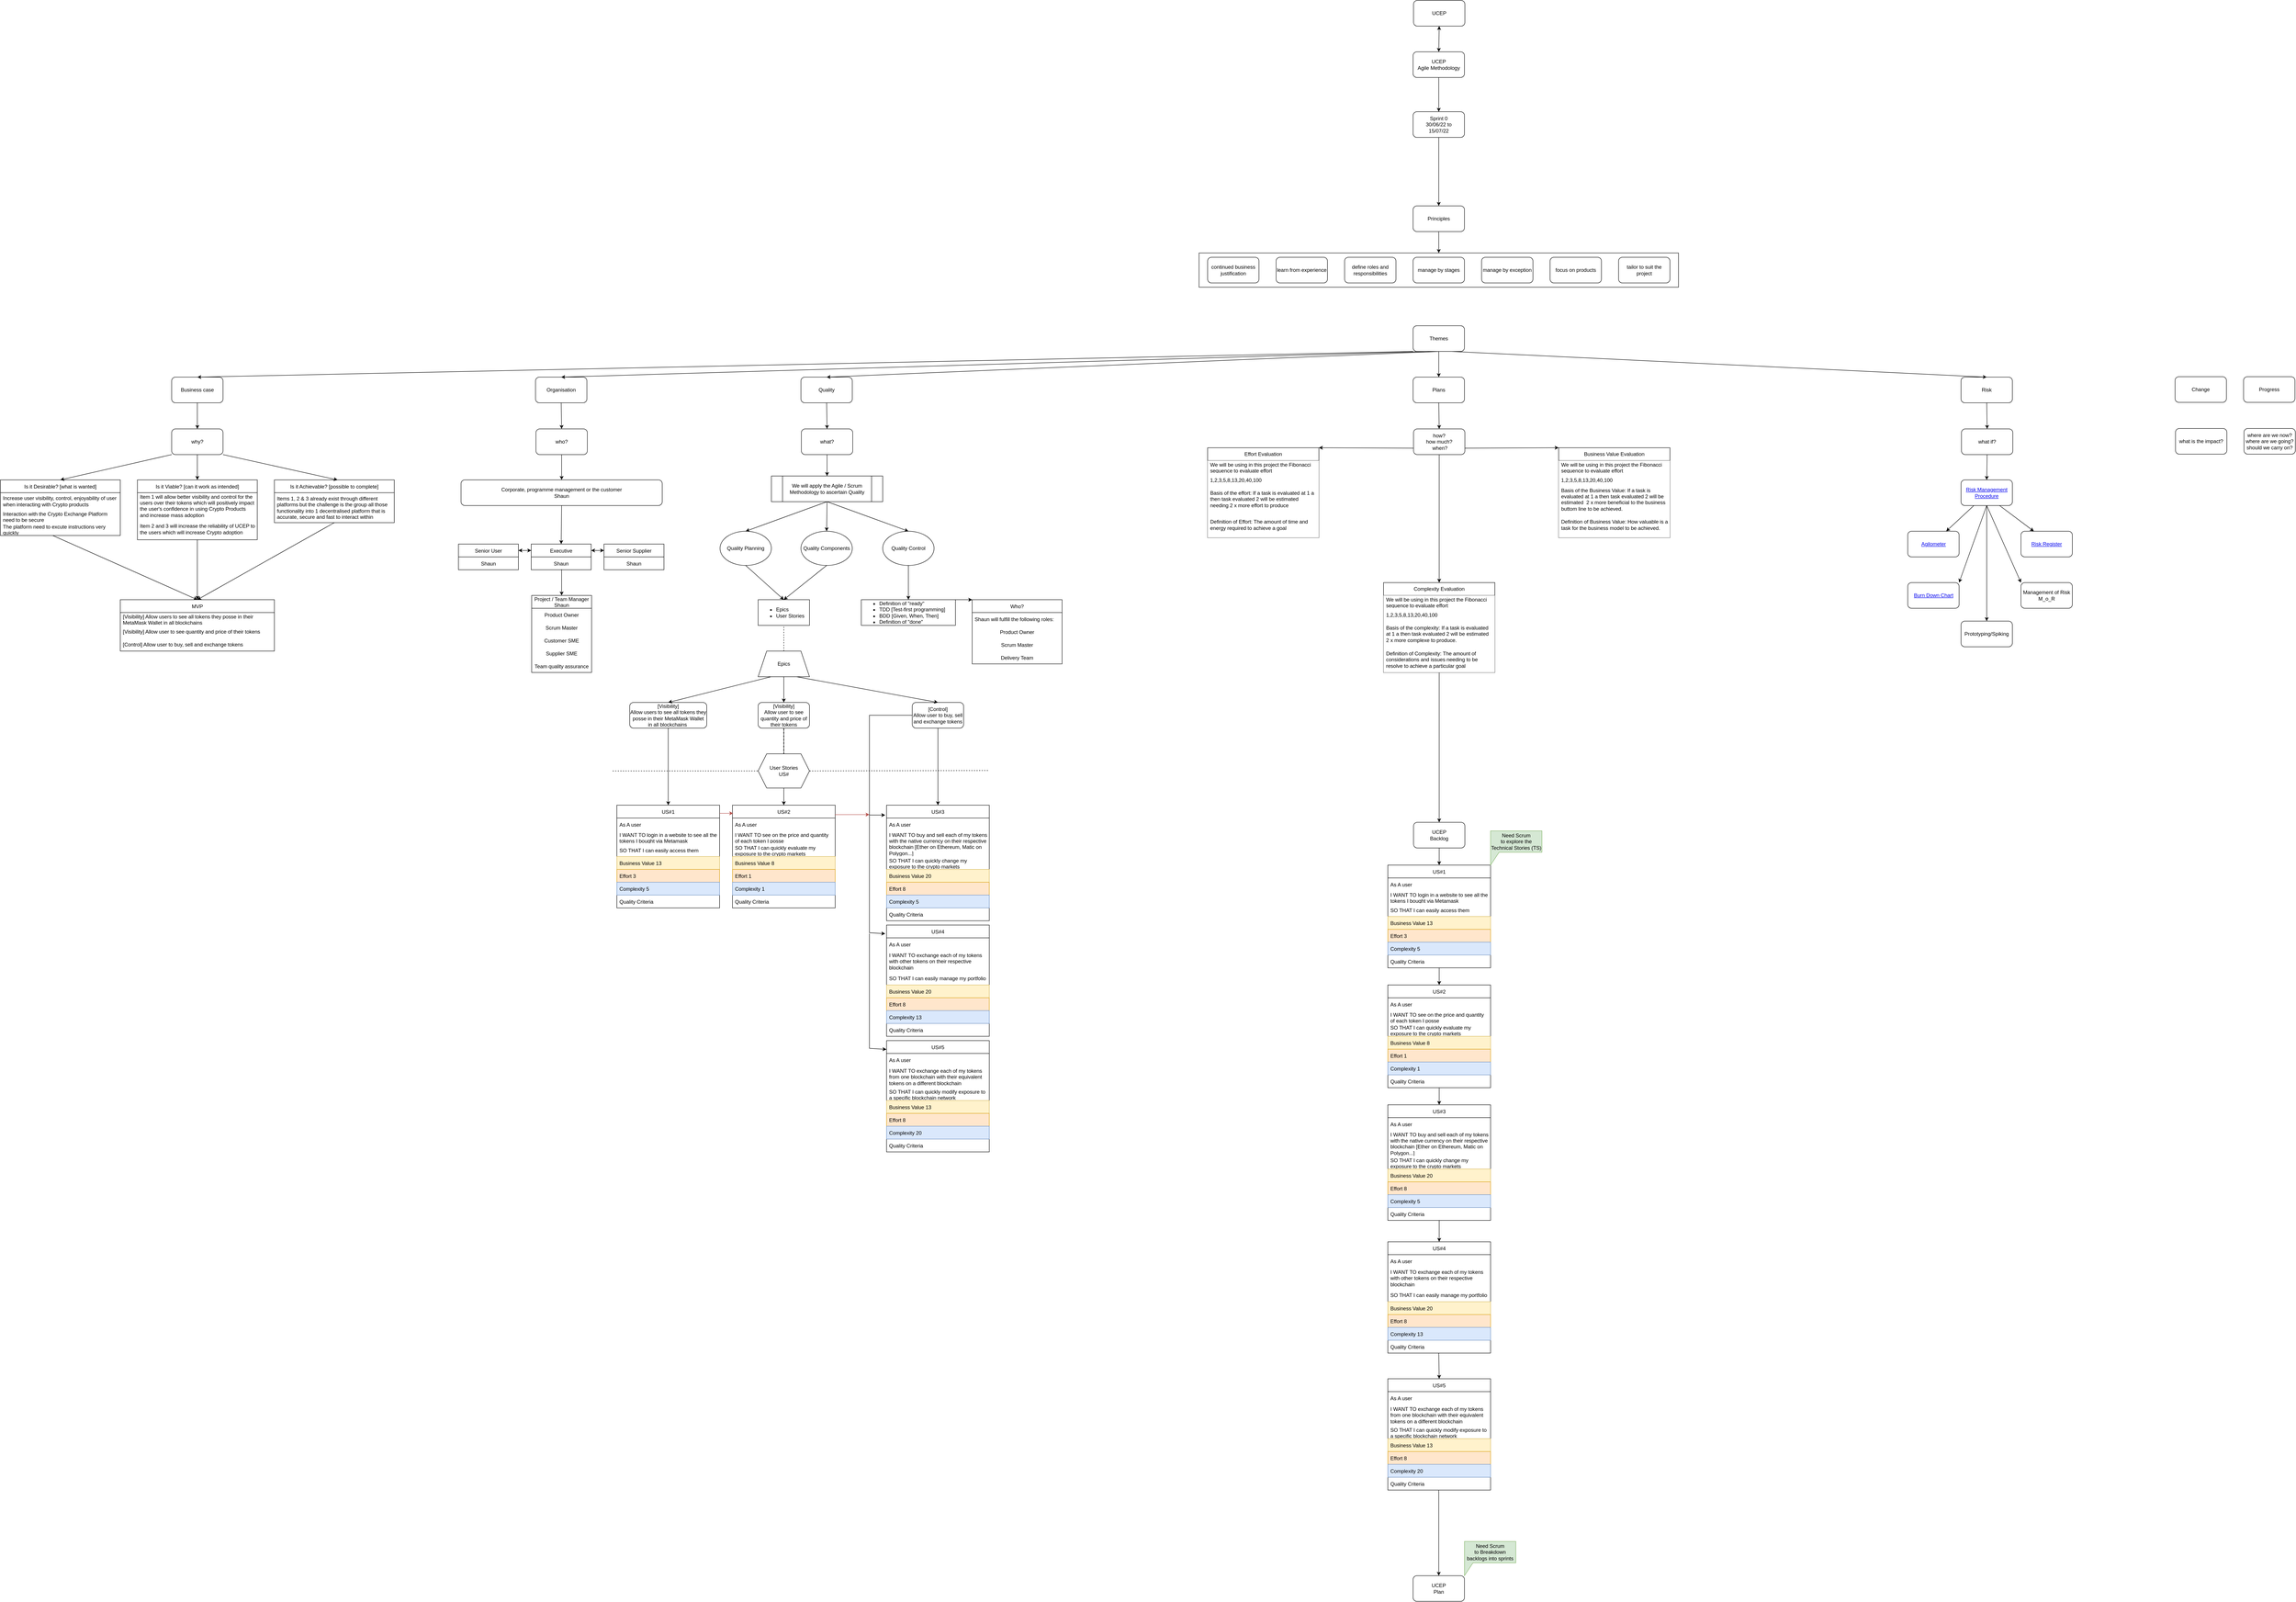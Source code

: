 <mxfile version="20.0.4" type="github">
  <diagram id="-xp2_UzYM689K54tnIvM" name="Page-1">
    <mxGraphModel dx="4822" dy="1811" grid="1" gridSize="10" guides="1" tooltips="1" connect="1" arrows="1" fold="1" page="1" pageScale="1" pageWidth="850" pageHeight="1100" math="0" shadow="0">
      <root>
        <mxCell id="0" />
        <mxCell id="1" parent="0" />
        <mxCell id="k1PRUhjrjEu_5gplpjs3-7" value="" style="endArrow=classic;html=1;rounded=0;exitX=0.5;exitY=1;exitDx=0;exitDy=0;entryX=0.5;entryY=0;entryDx=0;entryDy=0;" parent="1" source="XtWTOUynfwI3D9E_zNgG-32" target="k1PRUhjrjEu_5gplpjs3-6" edge="1">
          <mxGeometry width="50" height="50" relative="1" as="geometry">
            <mxPoint x="-220" y="1630" as="sourcePoint" />
            <mxPoint x="-170" y="1580" as="targetPoint" />
          </mxGeometry>
        </mxCell>
        <mxCell id="vRdH5xnazJ3HthhxBtj9-31" value="" style="endArrow=classic;html=1;rounded=0;exitX=0.5;exitY=1;exitDx=0;exitDy=0;" parent="1" source="vRdH5xnazJ3HthhxBtj9-3" target="vRdH5xnazJ3HthhxBtj9-25" edge="1">
          <mxGeometry width="50" height="50" relative="1" as="geometry">
            <mxPoint x="-1450" y="1800" as="sourcePoint" />
            <mxPoint x="-1400" y="1750" as="targetPoint" />
          </mxGeometry>
        </mxCell>
        <mxCell id="XtWTOUynfwI3D9E_zNgG-14" value="" style="rounded=0;whiteSpace=wrap;html=1;" parent="1" vertex="1">
          <mxGeometry x="-560" y="630" width="1120" height="80" as="geometry" />
        </mxCell>
        <mxCell id="XtWTOUynfwI3D9E_zNgG-5" value="Sprint 0&lt;br&gt;30/06/22 to&lt;br&gt;15/07/22" style="rounded=1;whiteSpace=wrap;html=1;" parent="1" vertex="1">
          <mxGeometry x="-60" y="300" width="120" height="60" as="geometry" />
        </mxCell>
        <mxCell id="XtWTOUynfwI3D9E_zNgG-6" value="Principles" style="rounded=1;whiteSpace=wrap;html=1;" parent="1" vertex="1">
          <mxGeometry x="-60" y="520" width="120" height="60" as="geometry" />
        </mxCell>
        <mxCell id="XtWTOUynfwI3D9E_zNgG-7" value="continued business justification" style="rounded=1;whiteSpace=wrap;html=1;" parent="1" vertex="1">
          <mxGeometry x="-540" y="640" width="120" height="60" as="geometry" />
        </mxCell>
        <mxCell id="XtWTOUynfwI3D9E_zNgG-8" value="learn from experience" style="rounded=1;whiteSpace=wrap;html=1;" parent="1" vertex="1">
          <mxGeometry x="-380" y="640" width="120" height="60" as="geometry" />
        </mxCell>
        <mxCell id="XtWTOUynfwI3D9E_zNgG-9" value="define roles and responsibilities" style="rounded=1;whiteSpace=wrap;html=1;" parent="1" vertex="1">
          <mxGeometry x="-220" y="640" width="120" height="60" as="geometry" />
        </mxCell>
        <mxCell id="XtWTOUynfwI3D9E_zNgG-10" value="manage by stages" style="rounded=1;whiteSpace=wrap;html=1;" parent="1" vertex="1">
          <mxGeometry x="-60" y="640" width="120" height="60" as="geometry" />
        </mxCell>
        <mxCell id="XtWTOUynfwI3D9E_zNgG-11" value="manage by exception" style="rounded=1;whiteSpace=wrap;html=1;" parent="1" vertex="1">
          <mxGeometry x="100" y="640" width="120" height="60" as="geometry" />
        </mxCell>
        <mxCell id="XtWTOUynfwI3D9E_zNgG-12" value="focus on products" style="rounded=1;whiteSpace=wrap;html=1;" parent="1" vertex="1">
          <mxGeometry x="260" y="640" width="120" height="60" as="geometry" />
        </mxCell>
        <mxCell id="XtWTOUynfwI3D9E_zNgG-13" value="tailor to suit the project" style="rounded=1;whiteSpace=wrap;html=1;" parent="1" vertex="1">
          <mxGeometry x="420" y="640" width="120" height="60" as="geometry" />
        </mxCell>
        <mxCell id="XtWTOUynfwI3D9E_zNgG-15" value="" style="endArrow=classic;html=1;rounded=0;entryX=0.5;entryY=0;entryDx=0;entryDy=0;exitX=0.5;exitY=1;exitDx=0;exitDy=0;" parent="1" source="XtWTOUynfwI3D9E_zNgG-6" target="XtWTOUynfwI3D9E_zNgG-14" edge="1">
          <mxGeometry width="50" height="50" relative="1" as="geometry">
            <mxPoint x="-320" y="530" as="sourcePoint" />
            <mxPoint x="-270" y="480" as="targetPoint" />
          </mxGeometry>
        </mxCell>
        <mxCell id="XtWTOUynfwI3D9E_zNgG-17" value="Themes" style="rounded=1;whiteSpace=wrap;html=1;" parent="1" vertex="1">
          <mxGeometry x="-60" y="800" width="120" height="60" as="geometry" />
        </mxCell>
        <mxCell id="XtWTOUynfwI3D9E_zNgG-18" value="Business case" style="rounded=1;whiteSpace=wrap;html=1;" parent="1" vertex="1">
          <mxGeometry x="-2960" y="920" width="120" height="60" as="geometry" />
        </mxCell>
        <mxCell id="XtWTOUynfwI3D9E_zNgG-19" value="Organisation" style="rounded=1;whiteSpace=wrap;html=1;" parent="1" vertex="1">
          <mxGeometry x="-2110" y="920" width="120" height="60" as="geometry" />
        </mxCell>
        <mxCell id="XtWTOUynfwI3D9E_zNgG-20" value="Quality" style="rounded=1;whiteSpace=wrap;html=1;" parent="1" vertex="1">
          <mxGeometry x="-1490" y="920" width="120" height="60" as="geometry" />
        </mxCell>
        <mxCell id="XtWTOUynfwI3D9E_zNgG-21" value="Plans" style="rounded=1;whiteSpace=wrap;html=1;" parent="1" vertex="1">
          <mxGeometry x="-60" y="920" width="120" height="60" as="geometry" />
        </mxCell>
        <mxCell id="XtWTOUynfwI3D9E_zNgG-22" value="Risk" style="rounded=1;whiteSpace=wrap;html=1;" parent="1" vertex="1">
          <mxGeometry x="1220" y="920" width="120" height="60" as="geometry" />
        </mxCell>
        <mxCell id="XtWTOUynfwI3D9E_zNgG-23" value="Change" style="rounded=1;whiteSpace=wrap;html=1;" parent="1" vertex="1">
          <mxGeometry x="1720" y="919" width="120" height="60" as="geometry" />
        </mxCell>
        <mxCell id="XtWTOUynfwI3D9E_zNgG-24" value="Progress" style="rounded=1;whiteSpace=wrap;html=1;" parent="1" vertex="1">
          <mxGeometry x="1880" y="919" width="120" height="60" as="geometry" />
        </mxCell>
        <mxCell id="XtWTOUynfwI3D9E_zNgG-25" value="Is it Desirable? [what is wanted]" style="swimlane;fontStyle=0;childLayout=stackLayout;horizontal=1;startSize=30;horizontalStack=0;resizeParent=1;resizeParentMax=0;resizeLast=0;collapsible=1;marginBottom=0;" parent="1" vertex="1">
          <mxGeometry x="-3360" y="1160" width="280" height="130" as="geometry">
            <mxRectangle x="-1600" y="1160" width="210" height="30" as="alternateBounds" />
          </mxGeometry>
        </mxCell>
        <mxCell id="XtWTOUynfwI3D9E_zNgG-26" value="Increase user visibility, control, enjoyability of user when interacting with Crypto products " style="text;strokeColor=none;fillColor=none;align=left;verticalAlign=middle;spacingLeft=4;spacingRight=4;overflow=hidden;points=[[0,0.5],[1,0.5]];portConstraint=eastwest;rotatable=0;whiteSpace=wrap;" parent="XtWTOUynfwI3D9E_zNgG-25" vertex="1">
          <mxGeometry y="30" width="280" height="40" as="geometry" />
        </mxCell>
        <mxCell id="XtWTOUynfwI3D9E_zNgG-27" value="Interaction with the Crypto Exchange Platform need to be secure" style="text;strokeColor=none;fillColor=none;align=left;verticalAlign=middle;spacingLeft=4;spacingRight=4;overflow=hidden;points=[[0,0.5],[1,0.5]];portConstraint=eastwest;rotatable=0;whiteSpace=wrap;" parent="XtWTOUynfwI3D9E_zNgG-25" vertex="1">
          <mxGeometry y="70" width="280" height="30" as="geometry" />
        </mxCell>
        <mxCell id="XtWTOUynfwI3D9E_zNgG-28" value="The platform need to excute instructions very quickly" style="text;strokeColor=none;fillColor=none;align=left;verticalAlign=middle;spacingLeft=4;spacingRight=4;overflow=hidden;points=[[0,0.5],[1,0.5]];portConstraint=eastwest;rotatable=0;whiteSpace=wrap;" parent="XtWTOUynfwI3D9E_zNgG-25" vertex="1">
          <mxGeometry y="100" width="280" height="30" as="geometry" />
        </mxCell>
        <mxCell id="XtWTOUynfwI3D9E_zNgG-29" value="why?" style="rounded=1;whiteSpace=wrap;html=1;" parent="1" vertex="1">
          <mxGeometry x="-2960" y="1041" width="120" height="60" as="geometry" />
        </mxCell>
        <mxCell id="XtWTOUynfwI3D9E_zNgG-30" value="who?" style="rounded=1;whiteSpace=wrap;html=1;" parent="1" vertex="1">
          <mxGeometry x="-2109" y="1041" width="120" height="60" as="geometry" />
        </mxCell>
        <mxCell id="XtWTOUynfwI3D9E_zNgG-31" value="what?" style="rounded=1;whiteSpace=wrap;html=1;" parent="1" vertex="1">
          <mxGeometry x="-1489" y="1041" width="120" height="60" as="geometry" />
        </mxCell>
        <mxCell id="XtWTOUynfwI3D9E_zNgG-32" value="how? &lt;br&gt;how much?&lt;br&gt;&amp;nbsp;when?" style="rounded=1;whiteSpace=wrap;html=1;" parent="1" vertex="1">
          <mxGeometry x="-59" y="1041" width="120" height="60" as="geometry" />
        </mxCell>
        <mxCell id="XtWTOUynfwI3D9E_zNgG-33" value="what if?" style="rounded=1;whiteSpace=wrap;html=1;" parent="1" vertex="1">
          <mxGeometry x="1221" y="1041" width="120" height="60" as="geometry" />
        </mxCell>
        <mxCell id="XtWTOUynfwI3D9E_zNgG-34" value="what is the impact?" style="rounded=1;whiteSpace=wrap;html=1;" parent="1" vertex="1">
          <mxGeometry x="1721" y="1040" width="120" height="60" as="geometry" />
        </mxCell>
        <mxCell id="XtWTOUynfwI3D9E_zNgG-35" value="where are we now?&lt;br&gt;where are we going?&lt;br&gt;should we carry on?" style="rounded=1;whiteSpace=wrap;html=1;" parent="1" vertex="1">
          <mxGeometry x="1881" y="1040" width="120" height="60" as="geometry" />
        </mxCell>
        <mxCell id="XtWTOUynfwI3D9E_zNgG-36" value="Is it Viable? [can it work as intended]" style="swimlane;fontStyle=0;childLayout=stackLayout;horizontal=1;startSize=30;horizontalStack=0;resizeParent=1;resizeParentMax=0;resizeLast=0;collapsible=1;marginBottom=0;" parent="1" vertex="1">
          <mxGeometry x="-3040" y="1160" width="280" height="140" as="geometry">
            <mxRectangle x="-1280" y="1160" width="240" height="30" as="alternateBounds" />
          </mxGeometry>
        </mxCell>
        <mxCell id="XtWTOUynfwI3D9E_zNgG-37" value="Item 1 will allow better visibility and control for the users over their tokens which will positively impact the user&#39;s confidence in using Crypto Products and increase mass adoption" style="text;strokeColor=none;fillColor=none;align=left;verticalAlign=middle;spacingLeft=4;spacingRight=4;overflow=hidden;points=[[0,0.5],[1,0.5]];portConstraint=eastwest;rotatable=0;whiteSpace=wrap;" parent="XtWTOUynfwI3D9E_zNgG-36" vertex="1">
          <mxGeometry y="30" width="280" height="60" as="geometry" />
        </mxCell>
        <mxCell id="XtWTOUynfwI3D9E_zNgG-38" value="Item 2 and 3 will increase the reliability of UCEP to the users which will increase Crypto adoption" style="text;strokeColor=none;fillColor=none;align=left;verticalAlign=middle;spacingLeft=4;spacingRight=4;overflow=hidden;points=[[0,0.5],[1,0.5]];portConstraint=eastwest;rotatable=0;whiteSpace=wrap;" parent="XtWTOUynfwI3D9E_zNgG-36" vertex="1">
          <mxGeometry y="90" width="280" height="50" as="geometry" />
        </mxCell>
        <mxCell id="XtWTOUynfwI3D9E_zNgG-40" value="Is it Achievable? [possible to complete]" style="swimlane;fontStyle=0;childLayout=stackLayout;horizontal=1;startSize=30;horizontalStack=0;resizeParent=1;resizeParentMax=0;resizeLast=0;collapsible=1;marginBottom=0;" parent="1" vertex="1">
          <mxGeometry x="-2720" y="1160" width="280" height="100" as="geometry">
            <mxRectangle x="-960" y="1160" width="250" height="30" as="alternateBounds" />
          </mxGeometry>
        </mxCell>
        <mxCell id="XtWTOUynfwI3D9E_zNgG-41" value="Items 1, 2 &amp; 3 already exist through different platforms but the challenge is the group all those functionality into 1 decentralised platform that is accurate, secure and fast to interact within " style="text;strokeColor=none;fillColor=none;align=left;verticalAlign=middle;spacingLeft=4;spacingRight=4;overflow=hidden;points=[[0,0.5],[1,0.5]];portConstraint=eastwest;rotatable=0;whiteSpace=wrap;" parent="XtWTOUynfwI3D9E_zNgG-40" vertex="1">
          <mxGeometry y="30" width="280" height="70" as="geometry" />
        </mxCell>
        <mxCell id="XtWTOUynfwI3D9E_zNgG-50" value="UCEP" style="rounded=1;whiteSpace=wrap;html=1;" parent="1" vertex="1">
          <mxGeometry x="-59" y="40" width="120" height="60" as="geometry" />
        </mxCell>
        <mxCell id="XtWTOUynfwI3D9E_zNgG-51" value="UCEP&lt;br&gt;Agile Methodology" style="rounded=1;whiteSpace=wrap;html=1;" parent="1" vertex="1">
          <mxGeometry x="-60" y="160" width="120" height="60" as="geometry" />
        </mxCell>
        <mxCell id="XtWTOUynfwI3D9E_zNgG-52" value="" style="endArrow=classic;html=1;rounded=0;entryX=0.5;entryY=0;entryDx=0;entryDy=0;exitX=0.5;exitY=1;exitDx=0;exitDy=0;" parent="1" source="XtWTOUynfwI3D9E_zNgG-51" target="XtWTOUynfwI3D9E_zNgG-5" edge="1">
          <mxGeometry width="50" height="50" relative="1" as="geometry">
            <mxPoint x="130" y="240" as="sourcePoint" />
            <mxPoint x="180" y="190" as="targetPoint" />
          </mxGeometry>
        </mxCell>
        <mxCell id="XtWTOUynfwI3D9E_zNgG-53" value="" style="endArrow=classic;startArrow=classic;html=1;rounded=0;entryX=0.5;entryY=1;entryDx=0;entryDy=0;exitX=0.5;exitY=0;exitDx=0;exitDy=0;" parent="1" source="XtWTOUynfwI3D9E_zNgG-51" target="XtWTOUynfwI3D9E_zNgG-50" edge="1">
          <mxGeometry width="50" height="50" relative="1" as="geometry">
            <mxPoint x="-120" y="150" as="sourcePoint" />
            <mxPoint x="-70" y="100" as="targetPoint" />
          </mxGeometry>
        </mxCell>
        <mxCell id="XtWTOUynfwI3D9E_zNgG-54" value="" style="endArrow=classic;html=1;rounded=0;exitX=0.5;exitY=1;exitDx=0;exitDy=0;" parent="1" source="XtWTOUynfwI3D9E_zNgG-5" target="XtWTOUynfwI3D9E_zNgG-6" edge="1">
          <mxGeometry width="50" height="50" relative="1" as="geometry">
            <mxPoint x="10" y="230.0" as="sourcePoint" />
            <mxPoint x="10" y="310.0" as="targetPoint" />
          </mxGeometry>
        </mxCell>
        <mxCell id="XtWTOUynfwI3D9E_zNgG-55" value="MVP" style="swimlane;fontStyle=0;childLayout=stackLayout;horizontal=1;startSize=30;horizontalStack=0;resizeParent=1;resizeParentMax=0;resizeLast=0;collapsible=1;marginBottom=0;" parent="1" vertex="1">
          <mxGeometry x="-3080" y="1440" width="360" height="120" as="geometry" />
        </mxCell>
        <mxCell id="iUvvFjzNi27CCmDbadeU-1" value="[Visibility] Allow users to see all tokens they posse in their MetaMask Wallet in all blockchains " style="text;strokeColor=none;fillColor=none;align=left;verticalAlign=middle;spacingLeft=4;spacingRight=4;overflow=hidden;points=[[0,0.5],[1,0.5]];portConstraint=eastwest;rotatable=0;whiteSpace=wrap;" parent="XtWTOUynfwI3D9E_zNgG-55" vertex="1">
          <mxGeometry y="30" width="360" height="30" as="geometry" />
        </mxCell>
        <mxCell id="iUvvFjzNi27CCmDbadeU-2" value="[Visibility] Allow user to see quantity and price of their tokens" style="text;strokeColor=none;fillColor=none;align=left;verticalAlign=middle;spacingLeft=4;spacingRight=4;overflow=hidden;points=[[0,0.5],[1,0.5]];portConstraint=eastwest;rotatable=0;whiteSpace=wrap;" parent="XtWTOUynfwI3D9E_zNgG-55" vertex="1">
          <mxGeometry y="60" width="360" height="30" as="geometry" />
        </mxCell>
        <mxCell id="iUvvFjzNi27CCmDbadeU-3" value="[Control] Allow user to buy, sell and exchange tokens" style="text;strokeColor=none;fillColor=none;align=left;verticalAlign=middle;spacingLeft=4;spacingRight=4;overflow=hidden;points=[[0,0.5],[1,0.5]];portConstraint=eastwest;rotatable=0;whiteSpace=wrap;" parent="XtWTOUynfwI3D9E_zNgG-55" vertex="1">
          <mxGeometry y="90" width="360" height="30" as="geometry" />
        </mxCell>
        <mxCell id="XtWTOUynfwI3D9E_zNgG-59" value="" style="endArrow=classic;html=1;rounded=0;entryX=0.5;entryY=0;entryDx=0;entryDy=0;exitX=0;exitY=1;exitDx=0;exitDy=0;" parent="1" source="XtWTOUynfwI3D9E_zNgG-29" target="XtWTOUynfwI3D9E_zNgG-25" edge="1">
          <mxGeometry width="50" height="50" relative="1" as="geometry">
            <mxPoint x="-3090" y="940" as="sourcePoint" />
            <mxPoint x="-3040" y="890" as="targetPoint" />
          </mxGeometry>
        </mxCell>
        <mxCell id="XtWTOUynfwI3D9E_zNgG-60" value="" style="endArrow=classic;html=1;rounded=0;exitX=0.5;exitY=1;exitDx=0;exitDy=0;" parent="1" source="XtWTOUynfwI3D9E_zNgG-29" target="XtWTOUynfwI3D9E_zNgG-36" edge="1">
          <mxGeometry width="50" height="50" relative="1" as="geometry">
            <mxPoint x="-2950" y="1111" as="sourcePoint" />
            <mxPoint x="-3210" y="1170" as="targetPoint" />
          </mxGeometry>
        </mxCell>
        <mxCell id="XtWTOUynfwI3D9E_zNgG-61" value="" style="endArrow=classic;html=1;rounded=0;exitX=1;exitY=1;exitDx=0;exitDy=0;entryX=0.527;entryY=0.001;entryDx=0;entryDy=0;entryPerimeter=0;" parent="1" source="XtWTOUynfwI3D9E_zNgG-29" target="XtWTOUynfwI3D9E_zNgG-40" edge="1">
          <mxGeometry width="50" height="50" relative="1" as="geometry">
            <mxPoint x="-2890" y="1111" as="sourcePoint" />
            <mxPoint x="-2890" y="1170" as="targetPoint" />
          </mxGeometry>
        </mxCell>
        <mxCell id="XtWTOUynfwI3D9E_zNgG-62" value="" style="endArrow=classic;html=1;rounded=0;entryX=0.5;entryY=0;entryDx=0;entryDy=0;exitX=0.438;exitY=1.006;exitDx=0;exitDy=0;exitPerimeter=0;" parent="1" source="XtWTOUynfwI3D9E_zNgG-28" target="XtWTOUynfwI3D9E_zNgG-55" edge="1">
          <mxGeometry width="50" height="50" relative="1" as="geometry">
            <mxPoint x="-3260" y="1190" as="sourcePoint" />
            <mxPoint x="-2880" y="1440" as="targetPoint" />
          </mxGeometry>
        </mxCell>
        <mxCell id="XtWTOUynfwI3D9E_zNgG-63" value="" style="endArrow=classic;html=1;rounded=0;entryX=0.5;entryY=0;entryDx=0;entryDy=0;exitX=0.5;exitY=1;exitDx=0;exitDy=0;" parent="1" source="XtWTOUynfwI3D9E_zNgG-36" target="XtWTOUynfwI3D9E_zNgG-55" edge="1">
          <mxGeometry width="50" height="50" relative="1" as="geometry">
            <mxPoint x="-2920" y="1200" as="sourcePoint" />
            <mxPoint x="-2890" y="1450" as="targetPoint" />
          </mxGeometry>
        </mxCell>
        <mxCell id="XtWTOUynfwI3D9E_zNgG-64" value="" style="endArrow=classic;html=1;rounded=0;exitX=0.5;exitY=1;exitDx=0;exitDy=0;entryX=0.5;entryY=0;entryDx=0;entryDy=0;" parent="1" source="XtWTOUynfwI3D9E_zNgG-40" target="XtWTOUynfwI3D9E_zNgG-55" edge="1">
          <mxGeometry width="50" height="50" relative="1" as="geometry">
            <mxPoint x="-2890" y="1310" as="sourcePoint" />
            <mxPoint x="-2830" y="1410" as="targetPoint" />
          </mxGeometry>
        </mxCell>
        <mxCell id="XtWTOUynfwI3D9E_zNgG-65" value="" style="endArrow=classic;html=1;rounded=0;entryX=0.5;entryY=0;entryDx=0;entryDy=0;exitX=0.5;exitY=1;exitDx=0;exitDy=0;" parent="1" source="XtWTOUynfwI3D9E_zNgG-18" target="XtWTOUynfwI3D9E_zNgG-29" edge="1">
          <mxGeometry width="50" height="50" relative="1" as="geometry">
            <mxPoint x="-3000" y="820" as="sourcePoint" />
            <mxPoint x="-2950" y="770" as="targetPoint" />
          </mxGeometry>
        </mxCell>
        <mxCell id="iUvvFjzNi27CCmDbadeU-4" value="" style="endArrow=classic;html=1;rounded=0;entryX=0.5;entryY=0;entryDx=0;entryDy=0;exitX=0;exitY=1;exitDx=0;exitDy=0;" parent="1" source="XtWTOUynfwI3D9E_zNgG-17" target="XtWTOUynfwI3D9E_zNgG-18" edge="1">
          <mxGeometry width="50" height="50" relative="1" as="geometry">
            <mxPoint x="-760" y="510" as="sourcePoint" />
            <mxPoint x="-710" y="460" as="targetPoint" />
          </mxGeometry>
        </mxCell>
        <mxCell id="iaCH7gc9dJWfAc2DTMmz-1" value="" style="endArrow=classic;html=1;rounded=0;entryX=0.5;entryY=0;entryDx=0;entryDy=0;exitX=0.25;exitY=1;exitDx=0;exitDy=0;" parent="1" source="XtWTOUynfwI3D9E_zNgG-17" target="XtWTOUynfwI3D9E_zNgG-19" edge="1">
          <mxGeometry width="50" height="50" relative="1" as="geometry">
            <mxPoint x="-550" y="1140" as="sourcePoint" />
            <mxPoint x="-500" y="1090" as="targetPoint" />
          </mxGeometry>
        </mxCell>
        <mxCell id="iaCH7gc9dJWfAc2DTMmz-2" value="" style="endArrow=classic;html=1;rounded=0;entryX=0.5;entryY=0;entryDx=0;entryDy=0;exitX=0.5;exitY=1;exitDx=0;exitDy=0;" parent="1" source="XtWTOUynfwI3D9E_zNgG-19" target="XtWTOUynfwI3D9E_zNgG-30" edge="1">
          <mxGeometry width="50" height="50" relative="1" as="geometry">
            <mxPoint x="-2050" y="990" as="sourcePoint" />
            <mxPoint x="-2240" y="980" as="targetPoint" />
          </mxGeometry>
        </mxCell>
        <mxCell id="iaCH7gc9dJWfAc2DTMmz-7" value="Senior User" style="swimlane;fontStyle=0;childLayout=stackLayout;horizontal=1;startSize=30;horizontalStack=0;resizeParent=1;resizeParentMax=0;resizeLast=0;collapsible=1;marginBottom=0;" parent="1" vertex="1">
          <mxGeometry x="-2290" y="1310" width="140" height="60" as="geometry" />
        </mxCell>
        <mxCell id="iaCH7gc9dJWfAc2DTMmz-8" value="Shaun" style="text;strokeColor=none;fillColor=none;align=center;verticalAlign=middle;spacingLeft=4;spacingRight=4;overflow=hidden;points=[[0,0.5],[1,0.5]];portConstraint=eastwest;rotatable=0;" parent="iaCH7gc9dJWfAc2DTMmz-7" vertex="1">
          <mxGeometry y="30" width="140" height="30" as="geometry" />
        </mxCell>
        <mxCell id="iaCH7gc9dJWfAc2DTMmz-11" value="Executive" style="swimlane;fontStyle=0;childLayout=stackLayout;horizontal=1;startSize=30;horizontalStack=0;resizeParent=1;resizeParentMax=0;resizeLast=0;collapsible=1;marginBottom=0;" parent="1" vertex="1">
          <mxGeometry x="-2120" y="1310" width="140" height="60" as="geometry" />
        </mxCell>
        <mxCell id="iaCH7gc9dJWfAc2DTMmz-12" value="Shaun" style="text;strokeColor=none;fillColor=none;align=center;verticalAlign=middle;spacingLeft=4;spacingRight=4;overflow=hidden;points=[[0,0.5],[1,0.5]];portConstraint=eastwest;rotatable=0;" parent="iaCH7gc9dJWfAc2DTMmz-11" vertex="1">
          <mxGeometry y="30" width="140" height="30" as="geometry" />
        </mxCell>
        <mxCell id="iaCH7gc9dJWfAc2DTMmz-13" value="Senior Supplier" style="swimlane;fontStyle=0;childLayout=stackLayout;horizontal=1;startSize=30;horizontalStack=0;resizeParent=1;resizeParentMax=0;resizeLast=0;collapsible=1;marginBottom=0;" parent="1" vertex="1">
          <mxGeometry x="-1950" y="1310" width="140" height="60" as="geometry" />
        </mxCell>
        <mxCell id="iaCH7gc9dJWfAc2DTMmz-14" value="Shaun" style="text;strokeColor=none;fillColor=none;align=center;verticalAlign=middle;spacingLeft=4;spacingRight=4;overflow=hidden;points=[[0,0.5],[1,0.5]];portConstraint=eastwest;rotatable=0;" parent="iaCH7gc9dJWfAc2DTMmz-13" vertex="1">
          <mxGeometry y="30" width="140" height="30" as="geometry" />
        </mxCell>
        <mxCell id="iaCH7gc9dJWfAc2DTMmz-15" value="Project / Team Manager&#xa;Shaun" style="swimlane;fontStyle=0;childLayout=stackLayout;horizontal=1;startSize=30;horizontalStack=0;resizeParent=1;resizeParentMax=0;resizeLast=0;collapsible=1;marginBottom=0;" parent="1" vertex="1">
          <mxGeometry x="-2119" y="1430" width="140" height="180" as="geometry" />
        </mxCell>
        <mxCell id="Typ8SdLC9rbJ4DN7pZdF-2" value="Product Owner" style="text;strokeColor=none;fillColor=none;align=center;verticalAlign=middle;spacingLeft=4;spacingRight=4;overflow=hidden;points=[[0,0.5],[1,0.5]];portConstraint=eastwest;rotatable=0;" parent="iaCH7gc9dJWfAc2DTMmz-15" vertex="1">
          <mxGeometry y="30" width="140" height="30" as="geometry" />
        </mxCell>
        <mxCell id="iaCH7gc9dJWfAc2DTMmz-18" value="Scrum Master" style="text;strokeColor=none;fillColor=none;align=center;verticalAlign=middle;spacingLeft=4;spacingRight=4;overflow=hidden;points=[[0,0.5],[1,0.5]];portConstraint=eastwest;rotatable=0;" parent="iaCH7gc9dJWfAc2DTMmz-15" vertex="1">
          <mxGeometry y="60" width="140" height="30" as="geometry" />
        </mxCell>
        <mxCell id="iaCH7gc9dJWfAc2DTMmz-16" value="Customer SME" style="text;strokeColor=none;fillColor=none;align=center;verticalAlign=middle;spacingLeft=4;spacingRight=4;overflow=hidden;points=[[0,0.5],[1,0.5]];portConstraint=eastwest;rotatable=0;" parent="iaCH7gc9dJWfAc2DTMmz-15" vertex="1">
          <mxGeometry y="90" width="140" height="30" as="geometry" />
        </mxCell>
        <mxCell id="iaCH7gc9dJWfAc2DTMmz-17" value="Supplier SME" style="text;strokeColor=none;fillColor=none;align=center;verticalAlign=middle;spacingLeft=4;spacingRight=4;overflow=hidden;points=[[0,0.5],[1,0.5]];portConstraint=eastwest;rotatable=0;" parent="iaCH7gc9dJWfAc2DTMmz-15" vertex="1">
          <mxGeometry y="120" width="140" height="30" as="geometry" />
        </mxCell>
        <mxCell id="Typ8SdLC9rbJ4DN7pZdF-1" value="Team quality assurance" style="text;strokeColor=none;fillColor=none;align=center;verticalAlign=middle;spacingLeft=4;spacingRight=4;overflow=hidden;points=[[0,0.5],[1,0.5]];portConstraint=eastwest;rotatable=0;" parent="iaCH7gc9dJWfAc2DTMmz-15" vertex="1">
          <mxGeometry y="150" width="140" height="30" as="geometry" />
        </mxCell>
        <mxCell id="iaCH7gc9dJWfAc2DTMmz-22" value="" style="endArrow=classic;html=1;rounded=0;entryX=0.5;entryY=0;entryDx=0;entryDy=0;exitX=0.507;exitY=0.967;exitDx=0;exitDy=0;exitPerimeter=0;" parent="1" source="iaCH7gc9dJWfAc2DTMmz-12" target="iaCH7gc9dJWfAc2DTMmz-15" edge="1">
          <mxGeometry width="50" height="50" relative="1" as="geometry">
            <mxPoint x="-2590" y="1430" as="sourcePoint" />
            <mxPoint x="-2050" y="1430" as="targetPoint" />
          </mxGeometry>
        </mxCell>
        <mxCell id="iaCH7gc9dJWfAc2DTMmz-23" value="" style="endArrow=classic;startArrow=classic;html=1;rounded=0;entryX=0;entryY=0.25;entryDx=0;entryDy=0;exitX=1;exitY=0.25;exitDx=0;exitDy=0;" parent="1" source="iaCH7gc9dJWfAc2DTMmz-7" target="iaCH7gc9dJWfAc2DTMmz-11" edge="1">
          <mxGeometry width="50" height="50" relative="1" as="geometry">
            <mxPoint x="-2410" y="1450" as="sourcePoint" />
            <mxPoint x="-2360" y="1400" as="targetPoint" />
          </mxGeometry>
        </mxCell>
        <mxCell id="iaCH7gc9dJWfAc2DTMmz-24" value="" style="endArrow=classic;startArrow=classic;html=1;rounded=0;entryX=0;entryY=0.25;entryDx=0;entryDy=0;exitX=1;exitY=0.25;exitDx=0;exitDy=0;" parent="1" source="iaCH7gc9dJWfAc2DTMmz-11" target="iaCH7gc9dJWfAc2DTMmz-13" edge="1">
          <mxGeometry width="50" height="50" relative="1" as="geometry">
            <mxPoint x="-2430" y="1460" as="sourcePoint" />
            <mxPoint x="-2380" y="1410" as="targetPoint" />
          </mxGeometry>
        </mxCell>
        <mxCell id="iaCH7gc9dJWfAc2DTMmz-25" value="Corporate, programme management or the customer&lt;br&gt;Shaun" style="rounded=1;whiteSpace=wrap;html=1;" parent="1" vertex="1">
          <mxGeometry x="-2284" y="1160" width="470" height="60" as="geometry" />
        </mxCell>
        <mxCell id="iaCH7gc9dJWfAc2DTMmz-26" value="" style="endArrow=classic;html=1;rounded=0;entryX=0.5;entryY=0;entryDx=0;entryDy=0;exitX=0.5;exitY=1;exitDx=0;exitDy=0;" parent="1" source="XtWTOUynfwI3D9E_zNgG-30" target="iaCH7gc9dJWfAc2DTMmz-25" edge="1">
          <mxGeometry width="50" height="50" relative="1" as="geometry">
            <mxPoint x="-2290" y="1100" as="sourcePoint" />
            <mxPoint x="-2240" y="1050" as="targetPoint" />
          </mxGeometry>
        </mxCell>
        <mxCell id="iaCH7gc9dJWfAc2DTMmz-27" value="" style="endArrow=classic;html=1;rounded=0;entryX=0.5;entryY=0;entryDx=0;entryDy=0;exitX=0.5;exitY=1;exitDx=0;exitDy=0;" parent="1" source="iaCH7gc9dJWfAc2DTMmz-25" target="iaCH7gc9dJWfAc2DTMmz-11" edge="1">
          <mxGeometry width="50" height="50" relative="1" as="geometry">
            <mxPoint x="-2240" y="1300" as="sourcePoint" />
            <mxPoint x="-2190" y="1250" as="targetPoint" />
          </mxGeometry>
        </mxCell>
        <mxCell id="Typ8SdLC9rbJ4DN7pZdF-3" value="" style="endArrow=classic;html=1;rounded=0;entryX=0.5;entryY=0;entryDx=0;entryDy=0;exitX=0.5;exitY=1;exitDx=0;exitDy=0;" parent="1" source="XtWTOUynfwI3D9E_zNgG-20" target="XtWTOUynfwI3D9E_zNgG-31" edge="1">
          <mxGeometry width="50" height="50" relative="1" as="geometry">
            <mxPoint x="-1620" y="1060" as="sourcePoint" />
            <mxPoint x="-1570" y="1010" as="targetPoint" />
          </mxGeometry>
        </mxCell>
        <mxCell id="Typ8SdLC9rbJ4DN7pZdF-4" value="" style="endArrow=classic;html=1;rounded=0;entryX=0.5;entryY=0;entryDx=0;entryDy=0;exitX=0.5;exitY=1;exitDx=0;exitDy=0;" parent="1" source="XtWTOUynfwI3D9E_zNgG-17" target="XtWTOUynfwI3D9E_zNgG-20" edge="1">
          <mxGeometry width="50" height="50" relative="1" as="geometry">
            <mxPoint x="-300" y="950" as="sourcePoint" />
            <mxPoint x="-250" y="900" as="targetPoint" />
          </mxGeometry>
        </mxCell>
        <mxCell id="Typ8SdLC9rbJ4DN7pZdF-5" value="We will apply the Agile / Scrum Methodology to ascertain Quality" style="shape=process;whiteSpace=wrap;html=1;backgroundOutline=1;" parent="1" vertex="1">
          <mxGeometry x="-1559" y="1151" width="260" height="60" as="geometry" />
        </mxCell>
        <mxCell id="Typ8SdLC9rbJ4DN7pZdF-6" value="" style="endArrow=classic;html=1;rounded=0;entryX=0.5;entryY=0;entryDx=0;entryDy=0;exitX=0.5;exitY=1;exitDx=0;exitDy=0;" parent="1" source="XtWTOUynfwI3D9E_zNgG-31" target="Typ8SdLC9rbJ4DN7pZdF-5" edge="1">
          <mxGeometry width="50" height="50" relative="1" as="geometry">
            <mxPoint x="-1720" y="1040" as="sourcePoint" />
            <mxPoint x="-1670" y="990" as="targetPoint" />
          </mxGeometry>
        </mxCell>
        <mxCell id="Typ8SdLC9rbJ4DN7pZdF-11" value="Quality Planning" style="ellipse;whiteSpace=wrap;html=1;" parent="1" vertex="1">
          <mxGeometry x="-1679" y="1280" width="120" height="80" as="geometry" />
        </mxCell>
        <mxCell id="Typ8SdLC9rbJ4DN7pZdF-12" value="Quality Components" style="ellipse;whiteSpace=wrap;html=1;" parent="1" vertex="1">
          <mxGeometry x="-1490" y="1280" width="120" height="80" as="geometry" />
        </mxCell>
        <mxCell id="Typ8SdLC9rbJ4DN7pZdF-13" value="Quality Control" style="ellipse;whiteSpace=wrap;html=1;" parent="1" vertex="1">
          <mxGeometry x="-1299" y="1280" width="120" height="80" as="geometry" />
        </mxCell>
        <mxCell id="Typ8SdLC9rbJ4DN7pZdF-14" value="" style="endArrow=classic;html=1;rounded=0;entryX=0.5;entryY=0;entryDx=0;entryDy=0;exitX=0.5;exitY=1;exitDx=0;exitDy=0;" parent="1" source="Typ8SdLC9rbJ4DN7pZdF-5" target="Typ8SdLC9rbJ4DN7pZdF-11" edge="1">
          <mxGeometry width="50" height="50" relative="1" as="geometry">
            <mxPoint x="-1530" y="1280" as="sourcePoint" />
            <mxPoint x="-1480" y="1230" as="targetPoint" />
          </mxGeometry>
        </mxCell>
        <mxCell id="Typ8SdLC9rbJ4DN7pZdF-15" value="" style="endArrow=classic;html=1;rounded=0;exitX=0.5;exitY=1;exitDx=0;exitDy=0;entryX=0.5;entryY=0;entryDx=0;entryDy=0;" parent="1" source="Typ8SdLC9rbJ4DN7pZdF-5" target="Typ8SdLC9rbJ4DN7pZdF-12" edge="1">
          <mxGeometry width="50" height="50" relative="1" as="geometry">
            <mxPoint x="-1350" y="1280" as="sourcePoint" />
            <mxPoint x="-1300" y="1230" as="targetPoint" />
          </mxGeometry>
        </mxCell>
        <mxCell id="Typ8SdLC9rbJ4DN7pZdF-16" value="" style="endArrow=classic;html=1;rounded=0;exitX=0.5;exitY=1;exitDx=0;exitDy=0;entryX=0.5;entryY=0;entryDx=0;entryDy=0;" parent="1" source="Typ8SdLC9rbJ4DN7pZdF-5" target="Typ8SdLC9rbJ4DN7pZdF-13" edge="1">
          <mxGeometry width="50" height="50" relative="1" as="geometry">
            <mxPoint x="-1419" y="1221" as="sourcePoint" />
            <mxPoint x="-1420" y="1290" as="targetPoint" />
          </mxGeometry>
        </mxCell>
        <mxCell id="Typ8SdLC9rbJ4DN7pZdF-17" value="&lt;blockquote style=&quot;margin: 0 0 0 40px; border: none; padding: 0px;&quot;&gt;&lt;/blockquote&gt;&lt;ul&gt;&lt;li&gt;&lt;span style=&quot;background-color: initial;&quot;&gt;Epics&lt;/span&gt;&lt;/li&gt;&lt;li&gt;&lt;span style=&quot;background-color: initial;&quot;&gt;User Stories&lt;/span&gt;&lt;/li&gt;&lt;/ul&gt;" style="rounded=0;whiteSpace=wrap;html=1;align=left;" parent="1" vertex="1">
          <mxGeometry x="-1590" y="1440" width="120" height="60" as="geometry" />
        </mxCell>
        <mxCell id="Typ8SdLC9rbJ4DN7pZdF-18" value="&lt;blockquote style=&quot;margin: 0 0 0 40px; border: none; padding: 0px;&quot;&gt;&lt;/blockquote&gt;&lt;ul&gt;&lt;li&gt;Definition of &quot;ready&quot;&lt;/li&gt;&lt;li&gt;TDD [Test-first programming]&lt;/li&gt;&lt;li&gt;BDD [Given, When, Then]&lt;/li&gt;&lt;li&gt;Definition of &quot;done&quot;&lt;/li&gt;&lt;/ul&gt;" style="rounded=0;whiteSpace=wrap;html=1;align=left;" parent="1" vertex="1">
          <mxGeometry x="-1349" y="1440" width="220" height="60" as="geometry" />
        </mxCell>
        <mxCell id="Typ8SdLC9rbJ4DN7pZdF-19" value="" style="endArrow=classic;html=1;rounded=0;exitX=0.5;exitY=1;exitDx=0;exitDy=0;entryX=0.5;entryY=0;entryDx=0;entryDy=0;" parent="1" source="Typ8SdLC9rbJ4DN7pZdF-11" target="Typ8SdLC9rbJ4DN7pZdF-17" edge="1">
          <mxGeometry width="50" height="50" relative="1" as="geometry">
            <mxPoint x="-1720" y="1490" as="sourcePoint" />
            <mxPoint x="-1550" y="1440" as="targetPoint" />
          </mxGeometry>
        </mxCell>
        <mxCell id="Typ8SdLC9rbJ4DN7pZdF-20" value="" style="endArrow=classic;html=1;rounded=0;exitX=0.5;exitY=1;exitDx=0;exitDy=0;entryX=0.5;entryY=0;entryDx=0;entryDy=0;" parent="1" source="Typ8SdLC9rbJ4DN7pZdF-12" target="Typ8SdLC9rbJ4DN7pZdF-17" edge="1">
          <mxGeometry width="50" height="50" relative="1" as="geometry">
            <mxPoint x="-1609" y="1370" as="sourcePoint" />
            <mxPoint x="-1540" y="1450" as="targetPoint" />
          </mxGeometry>
        </mxCell>
        <mxCell id="Typ8SdLC9rbJ4DN7pZdF-21" value="" style="endArrow=classic;html=1;rounded=0;exitX=0.5;exitY=1;exitDx=0;exitDy=0;entryX=0.5;entryY=0;entryDx=0;entryDy=0;" parent="1" source="Typ8SdLC9rbJ4DN7pZdF-13" target="Typ8SdLC9rbJ4DN7pZdF-18" edge="1">
          <mxGeometry width="50" height="50" relative="1" as="geometry">
            <mxPoint x="-1420" y="1370" as="sourcePoint" />
            <mxPoint x="-1520" y="1450" as="targetPoint" />
          </mxGeometry>
        </mxCell>
        <mxCell id="vRdH5xnazJ3HthhxBtj9-2" value="&lt;span style=&quot;text-align: left;&quot;&gt;[Visibility] &lt;br&gt;Allow users to see all tokens they posse in their MetaMask Wallet in all blockchains&amp;nbsp;&lt;/span&gt;" style="rounded=1;whiteSpace=wrap;html=1;" parent="1" vertex="1">
          <mxGeometry x="-1890" y="1680" width="180" height="60" as="geometry" />
        </mxCell>
        <mxCell id="vRdH5xnazJ3HthhxBtj9-3" value="&lt;span style=&quot;text-align: left;&quot;&gt;[Visibility] &lt;br&gt;Allow user to see quantity and price of their tokens&lt;/span&gt;" style="rounded=1;whiteSpace=wrap;html=1;" parent="1" vertex="1">
          <mxGeometry x="-1590" y="1680" width="120" height="60" as="geometry" />
        </mxCell>
        <mxCell id="vRdH5xnazJ3HthhxBtj9-4" value="&lt;span style=&quot;text-align: left;&quot;&gt;[Control] &lt;br&gt;Allow user to buy, sell and exchange tokens&lt;/span&gt;" style="rounded=1;whiteSpace=wrap;html=1;" parent="1" vertex="1">
          <mxGeometry x="-1230" y="1680" width="120" height="60" as="geometry" />
        </mxCell>
        <mxCell id="vRdH5xnazJ3HthhxBtj9-7" value="Epics" style="shape=trapezoid;perimeter=trapezoidPerimeter;whiteSpace=wrap;html=1;fixedSize=1;" parent="1" vertex="1">
          <mxGeometry x="-1590" y="1560" width="120" height="60" as="geometry" />
        </mxCell>
        <mxCell id="vRdH5xnazJ3HthhxBtj9-8" value="User Stories&lt;br&gt;US#" style="shape=hexagon;perimeter=hexagonPerimeter2;whiteSpace=wrap;html=1;fixedSize=1;" parent="1" vertex="1">
          <mxGeometry x="-1590" y="1800" width="120" height="80" as="geometry" />
        </mxCell>
        <mxCell id="vRdH5xnazJ3HthhxBtj9-9" value="" style="endArrow=classic;html=1;rounded=0;entryX=0.5;entryY=0;entryDx=0;entryDy=0;exitX=0.25;exitY=1;exitDx=0;exitDy=0;" parent="1" source="vRdH5xnazJ3HthhxBtj9-7" target="vRdH5xnazJ3HthhxBtj9-2" edge="1">
          <mxGeometry width="50" height="50" relative="1" as="geometry">
            <mxPoint x="-1800" y="1580" as="sourcePoint" />
            <mxPoint x="-1750" y="1530" as="targetPoint" />
          </mxGeometry>
        </mxCell>
        <mxCell id="vRdH5xnazJ3HthhxBtj9-10" value="" style="endArrow=classic;html=1;rounded=0;exitX=0.5;exitY=1;exitDx=0;exitDy=0;" parent="1" source="vRdH5xnazJ3HthhxBtj9-7" target="vRdH5xnazJ3HthhxBtj9-3" edge="1">
          <mxGeometry width="50" height="50" relative="1" as="geometry">
            <mxPoint x="-1550" y="1630.0" as="sourcePoint" />
            <mxPoint x="-1790" y="1690" as="targetPoint" />
          </mxGeometry>
        </mxCell>
        <mxCell id="vRdH5xnazJ3HthhxBtj9-11" value="" style="endArrow=classic;html=1;rounded=0;exitX=0.75;exitY=1;exitDx=0;exitDy=0;entryX=0.5;entryY=0;entryDx=0;entryDy=0;" parent="1" source="vRdH5xnazJ3HthhxBtj9-7" target="vRdH5xnazJ3HthhxBtj9-4" edge="1">
          <mxGeometry width="50" height="50" relative="1" as="geometry">
            <mxPoint x="-1520" y="1630.0" as="sourcePoint" />
            <mxPoint x="-1520" y="1690" as="targetPoint" />
          </mxGeometry>
        </mxCell>
        <mxCell id="vRdH5xnazJ3HthhxBtj9-14" value="" style="endArrow=none;dashed=1;html=1;dashPattern=1 3;strokeWidth=2;rounded=0;entryX=0.5;entryY=1;entryDx=0;entryDy=0;exitX=0.5;exitY=0;exitDx=0;exitDy=0;" parent="1" source="vRdH5xnazJ3HthhxBtj9-8" target="vRdH5xnazJ3HthhxBtj9-3" edge="1">
          <mxGeometry width="50" height="50" relative="1" as="geometry">
            <mxPoint x="-1430" y="1840" as="sourcePoint" />
            <mxPoint x="-1380" y="1790" as="targetPoint" />
          </mxGeometry>
        </mxCell>
        <mxCell id="vRdH5xnazJ3HthhxBtj9-16" value="" style="endArrow=none;dashed=1;html=1;rounded=0;" parent="1" target="vRdH5xnazJ3HthhxBtj9-8" edge="1">
          <mxGeometry width="50" height="50" relative="1" as="geometry">
            <mxPoint x="-1930" y="1840" as="sourcePoint" />
            <mxPoint x="-1820" y="1790" as="targetPoint" />
          </mxGeometry>
        </mxCell>
        <mxCell id="vRdH5xnazJ3HthhxBtj9-17" value="" style="endArrow=none;dashed=1;html=1;rounded=0;exitX=1;exitY=0.5;exitDx=0;exitDy=0;" parent="1" source="vRdH5xnazJ3HthhxBtj9-8" edge="1">
          <mxGeometry width="50" height="50" relative="1" as="geometry">
            <mxPoint x="-1440" y="1839.66" as="sourcePoint" />
            <mxPoint x="-1050" y="1839" as="targetPoint" />
          </mxGeometry>
        </mxCell>
        <mxCell id="vRdH5xnazJ3HthhxBtj9-18" value="" style="endArrow=classic;html=1;rounded=0;exitX=0.5;exitY=1;exitDx=0;exitDy=0;entryX=0.5;entryY=0;entryDx=0;entryDy=0;" parent="1" source="vRdH5xnazJ3HthhxBtj9-2" target="vRdH5xnazJ3HthhxBtj9-19" edge="1">
          <mxGeometry width="50" height="50" relative="1" as="geometry">
            <mxPoint x="-1850" y="1950" as="sourcePoint" />
            <mxPoint x="-1800" y="1900" as="targetPoint" />
          </mxGeometry>
        </mxCell>
        <mxCell id="vRdH5xnazJ3HthhxBtj9-19" value="US#1" style="swimlane;fontStyle=0;childLayout=stackLayout;horizontal=1;startSize=30;horizontalStack=0;resizeParent=1;resizeParentMax=0;resizeLast=0;collapsible=1;marginBottom=0;" parent="1" vertex="1">
          <mxGeometry x="-1920" y="1920" width="240" height="240" as="geometry">
            <mxRectangle x="-1190" y="1920" width="70" height="30" as="alternateBounds" />
          </mxGeometry>
        </mxCell>
        <mxCell id="vRdH5xnazJ3HthhxBtj9-20" value="As A user" style="text;strokeColor=none;fillColor=none;align=left;verticalAlign=middle;spacingLeft=4;spacingRight=4;overflow=hidden;points=[[0,0.5],[1,0.5]];portConstraint=eastwest;rotatable=0;" parent="vRdH5xnazJ3HthhxBtj9-19" vertex="1">
          <mxGeometry y="30" width="240" height="30" as="geometry" />
        </mxCell>
        <mxCell id="vRdH5xnazJ3HthhxBtj9-21" value="I WANT TO login in a website to see all the tokens I bought via Metamask" style="text;strokeColor=none;fillColor=none;align=left;verticalAlign=middle;spacingLeft=4;spacingRight=4;overflow=hidden;points=[[0,0.5],[1,0.5]];portConstraint=eastwest;rotatable=0;whiteSpace=wrap;" parent="vRdH5xnazJ3HthhxBtj9-19" vertex="1">
          <mxGeometry y="60" width="240" height="30" as="geometry" />
        </mxCell>
        <mxCell id="vRdH5xnazJ3HthhxBtj9-22" value="SO THAT I can easily access them" style="text;strokeColor=none;fillColor=none;align=left;verticalAlign=middle;spacingLeft=4;spacingRight=4;overflow=hidden;points=[[0,0.5],[1,0.5]];portConstraint=eastwest;rotatable=0;" parent="vRdH5xnazJ3HthhxBtj9-19" vertex="1">
          <mxGeometry y="90" width="240" height="30" as="geometry" />
        </mxCell>
        <mxCell id="vRdH5xnazJ3HthhxBtj9-23" value="Business Value 13" style="text;strokeColor=#d6b656;fillColor=#fff2cc;align=left;verticalAlign=middle;spacingLeft=4;spacingRight=4;overflow=hidden;points=[[0,0.5],[1,0.5]];portConstraint=eastwest;rotatable=0;" parent="vRdH5xnazJ3HthhxBtj9-19" vertex="1">
          <mxGeometry y="120" width="240" height="30" as="geometry" />
        </mxCell>
        <mxCell id="vRdH5xnazJ3HthhxBtj9-24" value="Effort 3" style="text;strokeColor=#d79b00;fillColor=#ffe6cc;align=left;verticalAlign=middle;spacingLeft=4;spacingRight=4;overflow=hidden;points=[[0,0.5],[1,0.5]];portConstraint=eastwest;rotatable=0;" parent="vRdH5xnazJ3HthhxBtj9-19" vertex="1">
          <mxGeometry y="150" width="240" height="30" as="geometry" />
        </mxCell>
        <mxCell id="k1PRUhjrjEu_5gplpjs3-1" value="Complexity 5" style="text;strokeColor=#6c8ebf;fillColor=#dae8fc;align=left;verticalAlign=middle;spacingLeft=4;spacingRight=4;overflow=hidden;points=[[0,0.5],[1,0.5]];portConstraint=eastwest;rotatable=0;" parent="vRdH5xnazJ3HthhxBtj9-19" vertex="1">
          <mxGeometry y="180" width="240" height="30" as="geometry" />
        </mxCell>
        <mxCell id="vRdH5xnazJ3HthhxBtj9-32" value="Quality Criteria" style="text;strokeColor=none;fillColor=none;align=left;verticalAlign=middle;spacingLeft=4;spacingRight=4;overflow=hidden;points=[[0,0.5],[1,0.5]];portConstraint=eastwest;rotatable=0;" parent="vRdH5xnazJ3HthhxBtj9-19" vertex="1">
          <mxGeometry y="210" width="240" height="30" as="geometry" />
        </mxCell>
        <mxCell id="vRdH5xnazJ3HthhxBtj9-25" value="US#2" style="swimlane;fontStyle=0;childLayout=stackLayout;horizontal=1;startSize=30;horizontalStack=0;resizeParent=1;resizeParentMax=0;resizeLast=0;collapsible=1;marginBottom=0;" parent="1" vertex="1">
          <mxGeometry x="-1650" y="1920" width="240" height="240" as="geometry">
            <mxRectangle x="-1190" y="1920" width="70" height="30" as="alternateBounds" />
          </mxGeometry>
        </mxCell>
        <mxCell id="vRdH5xnazJ3HthhxBtj9-26" value="As A user" style="text;strokeColor=none;fillColor=none;align=left;verticalAlign=middle;spacingLeft=4;spacingRight=4;overflow=hidden;points=[[0,0.5],[1,0.5]];portConstraint=eastwest;rotatable=0;" parent="vRdH5xnazJ3HthhxBtj9-25" vertex="1">
          <mxGeometry y="30" width="240" height="30" as="geometry" />
        </mxCell>
        <mxCell id="vRdH5xnazJ3HthhxBtj9-27" value="I WANT TO see on the price and quantity of each token I posse" style="text;strokeColor=none;fillColor=none;align=left;verticalAlign=middle;spacingLeft=4;spacingRight=4;overflow=hidden;points=[[0,0.5],[1,0.5]];portConstraint=eastwest;rotatable=0;whiteSpace=wrap;" parent="vRdH5xnazJ3HthhxBtj9-25" vertex="1">
          <mxGeometry y="60" width="240" height="30" as="geometry" />
        </mxCell>
        <mxCell id="vRdH5xnazJ3HthhxBtj9-28" value="SO THAT I can quickly evaluate my exposure to the crypto markets" style="text;strokeColor=none;fillColor=none;align=left;verticalAlign=middle;spacingLeft=4;spacingRight=4;overflow=hidden;points=[[0,0.5],[1,0.5]];portConstraint=eastwest;rotatable=0;whiteSpace=wrap;" parent="vRdH5xnazJ3HthhxBtj9-25" vertex="1">
          <mxGeometry y="90" width="240" height="30" as="geometry" />
        </mxCell>
        <mxCell id="vRdH5xnazJ3HthhxBtj9-29" value="Business Value 8" style="text;strokeColor=#d6b656;fillColor=#fff2cc;align=left;verticalAlign=middle;spacingLeft=4;spacingRight=4;overflow=hidden;points=[[0,0.5],[1,0.5]];portConstraint=eastwest;rotatable=0;" parent="vRdH5xnazJ3HthhxBtj9-25" vertex="1">
          <mxGeometry y="120" width="240" height="30" as="geometry" />
        </mxCell>
        <mxCell id="vRdH5xnazJ3HthhxBtj9-30" value="Effort 1" style="text;strokeColor=#d79b00;fillColor=#ffe6cc;align=left;verticalAlign=middle;spacingLeft=4;spacingRight=4;overflow=hidden;points=[[0,0.5],[1,0.5]];portConstraint=eastwest;rotatable=0;" parent="vRdH5xnazJ3HthhxBtj9-25" vertex="1">
          <mxGeometry y="150" width="240" height="30" as="geometry" />
        </mxCell>
        <mxCell id="k1PRUhjrjEu_5gplpjs3-2" value="Complexity 1" style="text;strokeColor=#6c8ebf;fillColor=#dae8fc;align=left;verticalAlign=middle;spacingLeft=4;spacingRight=4;overflow=hidden;points=[[0,0.5],[1,0.5]];portConstraint=eastwest;rotatable=0;" parent="vRdH5xnazJ3HthhxBtj9-25" vertex="1">
          <mxGeometry y="180" width="240" height="30" as="geometry" />
        </mxCell>
        <mxCell id="vRdH5xnazJ3HthhxBtj9-33" value="Quality Criteria" style="text;strokeColor=none;fillColor=none;align=left;verticalAlign=middle;spacingLeft=4;spacingRight=4;overflow=hidden;points=[[0,0.5],[1,0.5]];portConstraint=eastwest;rotatable=0;" parent="vRdH5xnazJ3HthhxBtj9-25" vertex="1">
          <mxGeometry y="210" width="240" height="30" as="geometry" />
        </mxCell>
        <mxCell id="vRdH5xnazJ3HthhxBtj9-34" value="US#3" style="swimlane;fontStyle=0;childLayout=stackLayout;horizontal=1;startSize=30;horizontalStack=0;resizeParent=1;resizeParentMax=0;resizeLast=0;collapsible=1;marginBottom=0;" parent="1" vertex="1">
          <mxGeometry x="-1290" y="1920" width="240" height="270" as="geometry">
            <mxRectangle x="-1190" y="1920" width="70" height="30" as="alternateBounds" />
          </mxGeometry>
        </mxCell>
        <mxCell id="vRdH5xnazJ3HthhxBtj9-35" value="As A user" style="text;strokeColor=none;fillColor=none;align=left;verticalAlign=middle;spacingLeft=4;spacingRight=4;overflow=hidden;points=[[0,0.5],[1,0.5]];portConstraint=eastwest;rotatable=0;" parent="vRdH5xnazJ3HthhxBtj9-34" vertex="1">
          <mxGeometry y="30" width="240" height="30" as="geometry" />
        </mxCell>
        <mxCell id="vRdH5xnazJ3HthhxBtj9-36" value="I WANT TO buy and sell each of my tokens with the native currency on their respective blockchain [Ether on Ethereum, Matic on Polygon...]" style="text;strokeColor=none;fillColor=none;align=left;verticalAlign=middle;spacingLeft=4;spacingRight=4;overflow=hidden;points=[[0,0.5],[1,0.5]];portConstraint=eastwest;rotatable=0;whiteSpace=wrap;" parent="vRdH5xnazJ3HthhxBtj9-34" vertex="1">
          <mxGeometry y="60" width="240" height="60" as="geometry" />
        </mxCell>
        <mxCell id="vRdH5xnazJ3HthhxBtj9-37" value="SO THAT I can quickly change my exposure to the crypto markets" style="text;strokeColor=none;fillColor=none;align=left;verticalAlign=middle;spacingLeft=4;spacingRight=4;overflow=hidden;points=[[0,0.5],[1,0.5]];portConstraint=eastwest;rotatable=0;whiteSpace=wrap;" parent="vRdH5xnazJ3HthhxBtj9-34" vertex="1">
          <mxGeometry y="120" width="240" height="30" as="geometry" />
        </mxCell>
        <mxCell id="vRdH5xnazJ3HthhxBtj9-38" value="Business Value 20" style="text;strokeColor=#d6b656;fillColor=#fff2cc;align=left;verticalAlign=middle;spacingLeft=4;spacingRight=4;overflow=hidden;points=[[0,0.5],[1,0.5]];portConstraint=eastwest;rotatable=0;" parent="vRdH5xnazJ3HthhxBtj9-34" vertex="1">
          <mxGeometry y="150" width="240" height="30" as="geometry" />
        </mxCell>
        <mxCell id="vRdH5xnazJ3HthhxBtj9-39" value="Effort 8" style="text;strokeColor=#d79b00;fillColor=#ffe6cc;align=left;verticalAlign=middle;spacingLeft=4;spacingRight=4;overflow=hidden;points=[[0,0.5],[1,0.5]];portConstraint=eastwest;rotatable=0;" parent="vRdH5xnazJ3HthhxBtj9-34" vertex="1">
          <mxGeometry y="180" width="240" height="30" as="geometry" />
        </mxCell>
        <mxCell id="k1PRUhjrjEu_5gplpjs3-3" value="Complexity 5" style="text;strokeColor=#6c8ebf;fillColor=#dae8fc;align=left;verticalAlign=middle;spacingLeft=4;spacingRight=4;overflow=hidden;points=[[0,0.5],[1,0.5]];portConstraint=eastwest;rotatable=0;" parent="vRdH5xnazJ3HthhxBtj9-34" vertex="1">
          <mxGeometry y="210" width="240" height="30" as="geometry" />
        </mxCell>
        <mxCell id="vRdH5xnazJ3HthhxBtj9-40" value="Quality Criteria" style="text;strokeColor=none;fillColor=none;align=left;verticalAlign=middle;spacingLeft=4;spacingRight=4;overflow=hidden;points=[[0,0.5],[1,0.5]];portConstraint=eastwest;rotatable=0;" parent="vRdH5xnazJ3HthhxBtj9-34" vertex="1">
          <mxGeometry y="240" width="240" height="30" as="geometry" />
        </mxCell>
        <mxCell id="vRdH5xnazJ3HthhxBtj9-41" value="US#4" style="swimlane;fontStyle=0;childLayout=stackLayout;horizontal=1;startSize=30;horizontalStack=0;resizeParent=1;resizeParentMax=0;resizeLast=0;collapsible=1;marginBottom=0;" parent="1" vertex="1">
          <mxGeometry x="-1290" y="2200" width="240" height="260" as="geometry">
            <mxRectangle x="-1190" y="1920" width="70" height="30" as="alternateBounds" />
          </mxGeometry>
        </mxCell>
        <mxCell id="vRdH5xnazJ3HthhxBtj9-42" value="As A user" style="text;strokeColor=none;fillColor=none;align=left;verticalAlign=middle;spacingLeft=4;spacingRight=4;overflow=hidden;points=[[0,0.5],[1,0.5]];portConstraint=eastwest;rotatable=0;" parent="vRdH5xnazJ3HthhxBtj9-41" vertex="1">
          <mxGeometry y="30" width="240" height="30" as="geometry" />
        </mxCell>
        <mxCell id="vRdH5xnazJ3HthhxBtj9-43" value="I WANT TO exchange each of my tokens with other tokens on their respective blockchain" style="text;strokeColor=none;fillColor=none;align=left;verticalAlign=middle;spacingLeft=4;spacingRight=4;overflow=hidden;points=[[0,0.5],[1,0.5]];portConstraint=eastwest;rotatable=0;whiteSpace=wrap;" parent="vRdH5xnazJ3HthhxBtj9-41" vertex="1">
          <mxGeometry y="60" width="240" height="50" as="geometry" />
        </mxCell>
        <mxCell id="vRdH5xnazJ3HthhxBtj9-44" value="SO THAT I can easily manage my portfolio" style="text;strokeColor=none;fillColor=none;align=left;verticalAlign=middle;spacingLeft=4;spacingRight=4;overflow=hidden;points=[[0,0.5],[1,0.5]];portConstraint=eastwest;rotatable=0;whiteSpace=wrap;" parent="vRdH5xnazJ3HthhxBtj9-41" vertex="1">
          <mxGeometry y="110" width="240" height="30" as="geometry" />
        </mxCell>
        <mxCell id="vRdH5xnazJ3HthhxBtj9-45" value="Business Value 20" style="text;strokeColor=#d6b656;fillColor=#fff2cc;align=left;verticalAlign=middle;spacingLeft=4;spacingRight=4;overflow=hidden;points=[[0,0.5],[1,0.5]];portConstraint=eastwest;rotatable=0;" parent="vRdH5xnazJ3HthhxBtj9-41" vertex="1">
          <mxGeometry y="140" width="240" height="30" as="geometry" />
        </mxCell>
        <mxCell id="vRdH5xnazJ3HthhxBtj9-46" value="Effort 8" style="text;strokeColor=#d79b00;fillColor=#ffe6cc;align=left;verticalAlign=middle;spacingLeft=4;spacingRight=4;overflow=hidden;points=[[0,0.5],[1,0.5]];portConstraint=eastwest;rotatable=0;" parent="vRdH5xnazJ3HthhxBtj9-41" vertex="1">
          <mxGeometry y="170" width="240" height="30" as="geometry" />
        </mxCell>
        <mxCell id="k1PRUhjrjEu_5gplpjs3-4" value="Complexity 13" style="text;strokeColor=#6c8ebf;fillColor=#dae8fc;align=left;verticalAlign=middle;spacingLeft=4;spacingRight=4;overflow=hidden;points=[[0,0.5],[1,0.5]];portConstraint=eastwest;rotatable=0;" parent="vRdH5xnazJ3HthhxBtj9-41" vertex="1">
          <mxGeometry y="200" width="240" height="30" as="geometry" />
        </mxCell>
        <mxCell id="vRdH5xnazJ3HthhxBtj9-47" value="Quality Criteria" style="text;strokeColor=none;fillColor=none;align=left;verticalAlign=middle;spacingLeft=4;spacingRight=4;overflow=hidden;points=[[0,0.5],[1,0.5]];portConstraint=eastwest;rotatable=0;" parent="vRdH5xnazJ3HthhxBtj9-41" vertex="1">
          <mxGeometry y="230" width="240" height="30" as="geometry" />
        </mxCell>
        <mxCell id="vRdH5xnazJ3HthhxBtj9-48" value="US#5" style="swimlane;fontStyle=0;childLayout=stackLayout;horizontal=1;startSize=30;horizontalStack=0;resizeParent=1;resizeParentMax=0;resizeLast=0;collapsible=1;marginBottom=0;" parent="1" vertex="1">
          <mxGeometry x="-1290" y="2470" width="240" height="260" as="geometry">
            <mxRectangle x="-1190" y="1920" width="70" height="30" as="alternateBounds" />
          </mxGeometry>
        </mxCell>
        <mxCell id="vRdH5xnazJ3HthhxBtj9-49" value="As A user" style="text;strokeColor=none;fillColor=none;align=left;verticalAlign=middle;spacingLeft=4;spacingRight=4;overflow=hidden;points=[[0,0.5],[1,0.5]];portConstraint=eastwest;rotatable=0;" parent="vRdH5xnazJ3HthhxBtj9-48" vertex="1">
          <mxGeometry y="30" width="240" height="30" as="geometry" />
        </mxCell>
        <mxCell id="vRdH5xnazJ3HthhxBtj9-50" value="I WANT TO exchange each of my tokens from one blockchain with their equivalent tokens on a different blockchain" style="text;strokeColor=none;fillColor=none;align=left;verticalAlign=middle;spacingLeft=4;spacingRight=4;overflow=hidden;points=[[0,0.5],[1,0.5]];portConstraint=eastwest;rotatable=0;whiteSpace=wrap;" parent="vRdH5xnazJ3HthhxBtj9-48" vertex="1">
          <mxGeometry y="60" width="240" height="50" as="geometry" />
        </mxCell>
        <mxCell id="vRdH5xnazJ3HthhxBtj9-51" value="SO THAT I can quickly modify exposure to a specific blockchain network" style="text;strokeColor=none;fillColor=none;align=left;verticalAlign=middle;spacingLeft=4;spacingRight=4;overflow=hidden;points=[[0,0.5],[1,0.5]];portConstraint=eastwest;rotatable=0;whiteSpace=wrap;" parent="vRdH5xnazJ3HthhxBtj9-48" vertex="1">
          <mxGeometry y="110" width="240" height="30" as="geometry" />
        </mxCell>
        <mxCell id="vRdH5xnazJ3HthhxBtj9-52" value="Business Value 13" style="text;strokeColor=#d6b656;fillColor=#fff2cc;align=left;verticalAlign=middle;spacingLeft=4;spacingRight=4;overflow=hidden;points=[[0,0.5],[1,0.5]];portConstraint=eastwest;rotatable=0;" parent="vRdH5xnazJ3HthhxBtj9-48" vertex="1">
          <mxGeometry y="140" width="240" height="30" as="geometry" />
        </mxCell>
        <mxCell id="vRdH5xnazJ3HthhxBtj9-53" value="Effort 8" style="text;strokeColor=#d79b00;fillColor=#ffe6cc;align=left;verticalAlign=middle;spacingLeft=4;spacingRight=4;overflow=hidden;points=[[0,0.5],[1,0.5]];portConstraint=eastwest;rotatable=0;" parent="vRdH5xnazJ3HthhxBtj9-48" vertex="1">
          <mxGeometry y="170" width="240" height="30" as="geometry" />
        </mxCell>
        <mxCell id="k1PRUhjrjEu_5gplpjs3-5" value="Complexity 20" style="text;strokeColor=#6c8ebf;fillColor=#dae8fc;align=left;verticalAlign=middle;spacingLeft=4;spacingRight=4;overflow=hidden;points=[[0,0.5],[1,0.5]];portConstraint=eastwest;rotatable=0;" parent="vRdH5xnazJ3HthhxBtj9-48" vertex="1">
          <mxGeometry y="200" width="240" height="30" as="geometry" />
        </mxCell>
        <mxCell id="vRdH5xnazJ3HthhxBtj9-54" value="Quality Criteria" style="text;strokeColor=none;fillColor=none;align=left;verticalAlign=middle;spacingLeft=4;spacingRight=4;overflow=hidden;points=[[0,0.5],[1,0.5]];portConstraint=eastwest;rotatable=0;" parent="vRdH5xnazJ3HthhxBtj9-48" vertex="1">
          <mxGeometry y="230" width="240" height="30" as="geometry" />
        </mxCell>
        <mxCell id="vRdH5xnazJ3HthhxBtj9-55" value="" style="endArrow=classic;html=1;rounded=0;exitX=0.5;exitY=1;exitDx=0;exitDy=0;entryX=0.5;entryY=0;entryDx=0;entryDy=0;" parent="1" source="vRdH5xnazJ3HthhxBtj9-4" target="vRdH5xnazJ3HthhxBtj9-34" edge="1">
          <mxGeometry width="50" height="50" relative="1" as="geometry">
            <mxPoint x="-1300" y="1850" as="sourcePoint" />
            <mxPoint x="-1250" y="1800" as="targetPoint" />
          </mxGeometry>
        </mxCell>
        <mxCell id="vRdH5xnazJ3HthhxBtj9-56" value="" style="endArrow=classic;html=1;rounded=0;exitX=0;exitY=0.5;exitDx=0;exitDy=0;entryX=-0.013;entryY=0.086;entryDx=0;entryDy=0;entryPerimeter=0;fillColor=#f8cecc;strokeColor=#000000;" parent="1" source="vRdH5xnazJ3HthhxBtj9-4" target="vRdH5xnazJ3HthhxBtj9-34" edge="1">
          <mxGeometry width="50" height="50" relative="1" as="geometry">
            <mxPoint x="-1360" y="1790" as="sourcePoint" />
            <mxPoint x="-1330" y="1710" as="targetPoint" />
            <Array as="points">
              <mxPoint x="-1330" y="1710" />
              <mxPoint x="-1330" y="1943" />
            </Array>
          </mxGeometry>
        </mxCell>
        <mxCell id="vRdH5xnazJ3HthhxBtj9-57" value="" style="endArrow=classic;html=1;rounded=0;entryX=-0.013;entryY=0.078;entryDx=0;entryDy=0;entryPerimeter=0;" parent="1" target="vRdH5xnazJ3HthhxBtj9-41" edge="1">
          <mxGeometry width="50" height="50" relative="1" as="geometry">
            <mxPoint x="-1330" y="1940" as="sourcePoint" />
            <mxPoint x="-1360" y="2200" as="targetPoint" />
            <Array as="points">
              <mxPoint x="-1330" y="2218" />
            </Array>
          </mxGeometry>
        </mxCell>
        <mxCell id="vRdH5xnazJ3HthhxBtj9-58" value="" style="endArrow=classic;html=1;rounded=0;entryX=-0.001;entryY=0.079;entryDx=0;entryDy=0;entryPerimeter=0;" parent="1" target="vRdH5xnazJ3HthhxBtj9-48" edge="1">
          <mxGeometry width="50" height="50" relative="1" as="geometry">
            <mxPoint x="-1330" y="2220" as="sourcePoint" />
            <mxPoint x="-1450" y="2360" as="targetPoint" />
            <Array as="points">
              <mxPoint x="-1330" y="2488" />
            </Array>
          </mxGeometry>
        </mxCell>
        <mxCell id="vRdH5xnazJ3HthhxBtj9-59" value="" style="endArrow=classic;html=1;rounded=0;exitX=1;exitY=0.079;exitDx=0;exitDy=0;exitPerimeter=0;entryX=0.007;entryY=0.079;entryDx=0;entryDy=0;entryPerimeter=0;fontColor=#CC0000;strokeColor=#b85450;fillColor=#f8cecc;" parent="1" source="vRdH5xnazJ3HthhxBtj9-19" target="vRdH5xnazJ3HthhxBtj9-25" edge="1">
          <mxGeometry width="50" height="50" relative="1" as="geometry">
            <mxPoint x="-1760" y="2250" as="sourcePoint" />
            <mxPoint x="-1710" y="2200" as="targetPoint" />
          </mxGeometry>
        </mxCell>
        <mxCell id="vRdH5xnazJ3HthhxBtj9-60" value="" style="endArrow=classic;html=1;rounded=0;exitX=0.996;exitY=0.092;exitDx=0;exitDy=0;exitPerimeter=0;strokeColor=#b85450;fillColor=#f8cecc;" parent="1" source="vRdH5xnazJ3HthhxBtj9-25" edge="1">
          <mxGeometry width="50" height="50" relative="1" as="geometry">
            <mxPoint x="-1650" y="2300" as="sourcePoint" />
            <mxPoint x="-1330" y="1942" as="targetPoint" />
          </mxGeometry>
        </mxCell>
        <mxCell id="vRdH5xnazJ3HthhxBtj9-62" value="" style="endArrow=none;dashed=1;html=1;rounded=0;fontColor=#CC0000;strokeColor=#000000;entryX=0.5;entryY=1;entryDx=0;entryDy=0;" parent="1" target="Typ8SdLC9rbJ4DN7pZdF-17" edge="1">
          <mxGeometry width="50" height="50" relative="1" as="geometry">
            <mxPoint x="-1530" y="1560" as="sourcePoint" />
            <mxPoint x="-1670" y="1510" as="targetPoint" />
          </mxGeometry>
        </mxCell>
        <mxCell id="vRdH5xnazJ3HthhxBtj9-65" value="Who?" style="swimlane;fontStyle=0;childLayout=stackLayout;horizontal=1;startSize=30;horizontalStack=0;resizeParent=1;resizeParentMax=0;resizeLast=0;collapsible=1;marginBottom=0;fontColor=#000000;" parent="1" vertex="1">
          <mxGeometry x="-1090" y="1440" width="210" height="150" as="geometry" />
        </mxCell>
        <mxCell id="vRdH5xnazJ3HthhxBtj9-66" value="Shaun will fulfill the following roles:" style="text;strokeColor=none;fillColor=none;align=left;verticalAlign=middle;spacingLeft=4;spacingRight=4;overflow=hidden;points=[[0,0.5],[1,0.5]];portConstraint=eastwest;rotatable=0;fontColor=#000000;" parent="vRdH5xnazJ3HthhxBtj9-65" vertex="1">
          <mxGeometry y="30" width="210" height="30" as="geometry" />
        </mxCell>
        <mxCell id="vRdH5xnazJ3HthhxBtj9-67" value="Product Owner" style="text;strokeColor=none;fillColor=none;align=center;verticalAlign=middle;spacingLeft=4;spacingRight=4;overflow=hidden;points=[[0,0.5],[1,0.5]];portConstraint=eastwest;rotatable=0;fontColor=#000000;" parent="vRdH5xnazJ3HthhxBtj9-65" vertex="1">
          <mxGeometry y="60" width="210" height="30" as="geometry" />
        </mxCell>
        <mxCell id="vRdH5xnazJ3HthhxBtj9-68" value="Scrum Master" style="text;strokeColor=none;fillColor=none;align=center;verticalAlign=middle;spacingLeft=4;spacingRight=4;overflow=hidden;points=[[0,0.5],[1,0.5]];portConstraint=eastwest;rotatable=0;fontColor=#000000;" parent="vRdH5xnazJ3HthhxBtj9-65" vertex="1">
          <mxGeometry y="90" width="210" height="30" as="geometry" />
        </mxCell>
        <mxCell id="vRdH5xnazJ3HthhxBtj9-69" value="Delivery Team" style="text;strokeColor=none;fillColor=none;align=center;verticalAlign=middle;spacingLeft=4;spacingRight=4;overflow=hidden;points=[[0,0.5],[1,0.5]];portConstraint=eastwest;rotatable=0;fontColor=#000000;" parent="vRdH5xnazJ3HthhxBtj9-65" vertex="1">
          <mxGeometry y="120" width="210" height="30" as="geometry" />
        </mxCell>
        <mxCell id="vRdH5xnazJ3HthhxBtj9-70" value="" style="endArrow=classic;html=1;rounded=0;fontColor=#000000;strokeColor=#000000;entryX=0;entryY=0;entryDx=0;entryDy=0;exitX=1;exitY=0;exitDx=0;exitDy=0;" parent="1" source="Typ8SdLC9rbJ4DN7pZdF-18" target="vRdH5xnazJ3HthhxBtj9-65" edge="1">
          <mxGeometry width="50" height="50" relative="1" as="geometry">
            <mxPoint x="-1280" y="1590" as="sourcePoint" />
            <mxPoint x="-1230" y="1540" as="targetPoint" />
          </mxGeometry>
        </mxCell>
        <mxCell id="hx6C-yntCGoD2sHFQmVH-1" value="" style="endArrow=classic;html=1;rounded=0;entryX=0.5;entryY=0;entryDx=0;entryDy=0;exitX=0.5;exitY=1;exitDx=0;exitDy=0;" parent="1" source="XtWTOUynfwI3D9E_zNgG-17" target="XtWTOUynfwI3D9E_zNgG-21" edge="1">
          <mxGeometry width="50" height="50" relative="1" as="geometry">
            <mxPoint x="-330" y="1120" as="sourcePoint" />
            <mxPoint x="-280" y="1070" as="targetPoint" />
          </mxGeometry>
        </mxCell>
        <mxCell id="hx6C-yntCGoD2sHFQmVH-2" value="" style="endArrow=classic;html=1;rounded=0;entryX=0.5;entryY=0;entryDx=0;entryDy=0;exitX=0.5;exitY=1;exitDx=0;exitDy=0;" parent="1" source="XtWTOUynfwI3D9E_zNgG-21" target="XtWTOUynfwI3D9E_zNgG-32" edge="1">
          <mxGeometry width="50" height="50" relative="1" as="geometry">
            <mxPoint x="-450" y="1050" as="sourcePoint" />
            <mxPoint x="-400" y="1000" as="targetPoint" />
          </mxGeometry>
        </mxCell>
        <mxCell id="hx6C-yntCGoD2sHFQmVH-18" value="Effort Evaluation" style="swimlane;fontStyle=0;childLayout=stackLayout;horizontal=1;startSize=30;horizontalStack=0;resizeParent=1;resizeParentMax=0;resizeLast=0;collapsible=1;marginBottom=0;whiteSpace=wrap;" parent="1" vertex="1">
          <mxGeometry x="-540" y="1085" width="260" height="210" as="geometry" />
        </mxCell>
        <mxCell id="hx6C-yntCGoD2sHFQmVH-19" value="We will be using in this project the Fibonacci sequence to evaluate effort " style="text;strokeColor=none;fillColor=default;align=left;verticalAlign=middle;spacingLeft=4;spacingRight=4;overflow=hidden;points=[[0,0.5],[1,0.5]];portConstraint=eastwest;rotatable=0;whiteSpace=wrap;" parent="hx6C-yntCGoD2sHFQmVH-18" vertex="1">
          <mxGeometry y="30" width="260" height="30" as="geometry" />
        </mxCell>
        <mxCell id="hx6C-yntCGoD2sHFQmVH-20" value="1,2,3,5,8,13,20,40,100" style="text;strokeColor=none;fillColor=default;align=left;verticalAlign=middle;spacingLeft=4;spacingRight=4;overflow=hidden;points=[[0,0.5],[1,0.5]];portConstraint=eastwest;rotatable=0;" parent="hx6C-yntCGoD2sHFQmVH-18" vertex="1">
          <mxGeometry y="60" width="260" height="30" as="geometry" />
        </mxCell>
        <mxCell id="hx6C-yntCGoD2sHFQmVH-21" value="Basis of the effort: If a task is evaluated at 1 a then task evaluated 2 will be estimated needing 2 x more effort to produce" style="text;strokeColor=none;fillColor=default;align=left;verticalAlign=middle;spacingLeft=4;spacingRight=4;overflow=hidden;points=[[0,0.5],[1,0.5]];portConstraint=eastwest;rotatable=0;whiteSpace=wrap;" parent="hx6C-yntCGoD2sHFQmVH-18" vertex="1">
          <mxGeometry y="90" width="260" height="60" as="geometry" />
        </mxCell>
        <mxCell id="hx6C-yntCGoD2sHFQmVH-27" value="Definition of Effort: The amount of time and energy required to achieve a goal " style="text;strokeColor=none;fillColor=default;align=left;verticalAlign=middle;spacingLeft=4;spacingRight=4;overflow=hidden;points=[[0,0.5],[1,0.5]];portConstraint=eastwest;rotatable=0;whiteSpace=wrap;" parent="hx6C-yntCGoD2sHFQmVH-18" vertex="1">
          <mxGeometry y="150" width="260" height="60" as="geometry" />
        </mxCell>
        <mxCell id="hx6C-yntCGoD2sHFQmVH-22" value="Complexity Evaluation" style="swimlane;fontStyle=0;childLayout=stackLayout;horizontal=1;startSize=30;horizontalStack=0;resizeParent=1;resizeParentMax=0;resizeLast=0;collapsible=1;marginBottom=0;whiteSpace=wrap;" parent="1" vertex="1">
          <mxGeometry x="-129" y="1400" width="260" height="210" as="geometry" />
        </mxCell>
        <mxCell id="hx6C-yntCGoD2sHFQmVH-23" value="We will be using in this project the Fibonacci sequence to evaluate effort " style="text;align=left;verticalAlign=middle;spacingLeft=4;spacingRight=4;overflow=hidden;points=[[0,0.5],[1,0.5]];portConstraint=eastwest;rotatable=0;whiteSpace=wrap;fillColor=default;" parent="hx6C-yntCGoD2sHFQmVH-22" vertex="1">
          <mxGeometry y="30" width="260" height="30" as="geometry" />
        </mxCell>
        <mxCell id="hx6C-yntCGoD2sHFQmVH-24" value="1,2,3,5,8,13,20,40,100" style="text;align=left;verticalAlign=middle;spacingLeft=4;spacingRight=4;overflow=hidden;points=[[0,0.5],[1,0.5]];portConstraint=eastwest;rotatable=0;fillColor=default;" parent="hx6C-yntCGoD2sHFQmVH-22" vertex="1">
          <mxGeometry y="60" width="260" height="30" as="geometry" />
        </mxCell>
        <mxCell id="hx6C-yntCGoD2sHFQmVH-25" value="Basis of the complexity: If a task is evaluated at 1 a then task evaluated 2 will be estimated  2 x more complexe to produce." style="text;align=left;verticalAlign=middle;spacingLeft=4;spacingRight=4;overflow=hidden;points=[[0,0.5],[1,0.5]];portConstraint=eastwest;rotatable=0;whiteSpace=wrap;fillColor=default;" parent="hx6C-yntCGoD2sHFQmVH-22" vertex="1">
          <mxGeometry y="90" width="260" height="60" as="geometry" />
        </mxCell>
        <mxCell id="hx6C-yntCGoD2sHFQmVH-26" value="Definition of Complexity: The amount of considerations and issues needing to be resolve to achieve a particular goal" style="text;align=left;verticalAlign=middle;spacingLeft=4;spacingRight=4;overflow=hidden;points=[[0,0.5],[1,0.5]];portConstraint=eastwest;rotatable=0;whiteSpace=wrap;fillColor=default;" parent="hx6C-yntCGoD2sHFQmVH-22" vertex="1">
          <mxGeometry y="150" width="260" height="60" as="geometry" />
        </mxCell>
        <mxCell id="hx6C-yntCGoD2sHFQmVH-28" value="" style="endArrow=classic;html=1;rounded=0;entryX=1;entryY=0;entryDx=0;entryDy=0;exitX=0;exitY=0.75;exitDx=0;exitDy=0;" parent="1" source="XtWTOUynfwI3D9E_zNgG-32" target="hx6C-yntCGoD2sHFQmVH-18" edge="1">
          <mxGeometry width="50" height="50" relative="1" as="geometry">
            <mxPoint x="-460" y="1050" as="sourcePoint" />
            <mxPoint x="-410" y="1000" as="targetPoint" />
          </mxGeometry>
        </mxCell>
        <mxCell id="hx6C-yntCGoD2sHFQmVH-29" value="" style="endArrow=classic;html=1;rounded=0;exitX=0.5;exitY=1;exitDx=0;exitDy=0;entryX=0.5;entryY=0;entryDx=0;entryDy=0;" parent="1" source="XtWTOUynfwI3D9E_zNgG-32" target="hx6C-yntCGoD2sHFQmVH-22" edge="1">
          <mxGeometry width="50" height="50" relative="1" as="geometry">
            <mxPoint x="160" y="1130" as="sourcePoint" />
            <mxPoint x="210" y="1080" as="targetPoint" />
          </mxGeometry>
        </mxCell>
        <mxCell id="hx6C-yntCGoD2sHFQmVH-30" value="Business Value Evaluation" style="swimlane;fontStyle=0;childLayout=stackLayout;horizontal=1;startSize=30;horizontalStack=0;resizeParent=1;resizeParentMax=0;resizeLast=0;collapsible=1;marginBottom=0;whiteSpace=wrap;" parent="1" vertex="1">
          <mxGeometry x="280" y="1085" width="260" height="210" as="geometry" />
        </mxCell>
        <mxCell id="hx6C-yntCGoD2sHFQmVH-31" value="We will be using in this project the Fibonacci sequence to evaluate effort " style="text;strokeColor=none;fillColor=default;align=left;verticalAlign=middle;spacingLeft=4;spacingRight=4;overflow=hidden;points=[[0,0.5],[1,0.5]];portConstraint=eastwest;rotatable=0;whiteSpace=wrap;" parent="hx6C-yntCGoD2sHFQmVH-30" vertex="1">
          <mxGeometry y="30" width="260" height="30" as="geometry" />
        </mxCell>
        <mxCell id="hx6C-yntCGoD2sHFQmVH-32" value="1,2,3,5,8,13,20,40,100" style="text;strokeColor=none;fillColor=default;align=left;verticalAlign=middle;spacingLeft=4;spacingRight=4;overflow=hidden;points=[[0,0.5],[1,0.5]];portConstraint=eastwest;rotatable=0;" parent="hx6C-yntCGoD2sHFQmVH-30" vertex="1">
          <mxGeometry y="60" width="260" height="30" as="geometry" />
        </mxCell>
        <mxCell id="hx6C-yntCGoD2sHFQmVH-33" value="Basis of the Business Value: If a task is evaluated at 1 a then task evaluated 2 will be estimated  2 x more beneficial to the business buttom line to be achieved." style="text;strokeColor=none;fillColor=default;align=left;verticalAlign=middle;spacingLeft=4;spacingRight=4;overflow=hidden;points=[[0,0.5],[1,0.5]];portConstraint=eastwest;rotatable=0;whiteSpace=wrap;" parent="hx6C-yntCGoD2sHFQmVH-30" vertex="1">
          <mxGeometry y="90" width="260" height="60" as="geometry" />
        </mxCell>
        <mxCell id="hx6C-yntCGoD2sHFQmVH-34" value="Definition of Business Value: How valuable is a task for the business model to be achieved." style="text;strokeColor=none;fillColor=default;align=left;verticalAlign=middle;spacingLeft=4;spacingRight=4;overflow=hidden;points=[[0,0.5],[1,0.5]];portConstraint=eastwest;rotatable=0;whiteSpace=wrap;" parent="hx6C-yntCGoD2sHFQmVH-30" vertex="1">
          <mxGeometry y="150" width="260" height="60" as="geometry" />
        </mxCell>
        <mxCell id="hx6C-yntCGoD2sHFQmVH-35" value="" style="endArrow=classic;html=1;rounded=0;entryX=0;entryY=0;entryDx=0;entryDy=0;exitX=1;exitY=0.75;exitDx=0;exitDy=0;" parent="1" source="XtWTOUynfwI3D9E_zNgG-32" target="hx6C-yntCGoD2sHFQmVH-30" edge="1">
          <mxGeometry width="50" height="50" relative="1" as="geometry">
            <mxPoint x="-80" y="1490" as="sourcePoint" />
            <mxPoint x="-30" y="1440" as="targetPoint" />
          </mxGeometry>
        </mxCell>
        <mxCell id="k1PRUhjrjEu_5gplpjs3-6" value="UCEP&lt;br&gt;Backlog" style="rounded=1;whiteSpace=wrap;html=1;" parent="1" vertex="1">
          <mxGeometry x="-59" y="1960" width="120" height="60" as="geometry" />
        </mxCell>
        <mxCell id="k1PRUhjrjEu_5gplpjs3-8" value="US#1" style="swimlane;fontStyle=0;childLayout=stackLayout;horizontal=1;startSize=30;horizontalStack=0;resizeParent=1;resizeParentMax=0;resizeLast=0;collapsible=1;marginBottom=0;" parent="1" vertex="1">
          <mxGeometry x="-119" y="2060" width="240" height="240" as="geometry">
            <mxRectangle x="-1190" y="1920" width="70" height="30" as="alternateBounds" />
          </mxGeometry>
        </mxCell>
        <mxCell id="k1PRUhjrjEu_5gplpjs3-9" value="As A user" style="text;strokeColor=none;fillColor=none;align=left;verticalAlign=middle;spacingLeft=4;spacingRight=4;overflow=hidden;points=[[0,0.5],[1,0.5]];portConstraint=eastwest;rotatable=0;" parent="k1PRUhjrjEu_5gplpjs3-8" vertex="1">
          <mxGeometry y="30" width="240" height="30" as="geometry" />
        </mxCell>
        <mxCell id="k1PRUhjrjEu_5gplpjs3-10" value="I WANT TO login in a website to see all the tokens I bought via Metamask" style="text;strokeColor=none;fillColor=none;align=left;verticalAlign=middle;spacingLeft=4;spacingRight=4;overflow=hidden;points=[[0,0.5],[1,0.5]];portConstraint=eastwest;rotatable=0;whiteSpace=wrap;" parent="k1PRUhjrjEu_5gplpjs3-8" vertex="1">
          <mxGeometry y="60" width="240" height="30" as="geometry" />
        </mxCell>
        <mxCell id="k1PRUhjrjEu_5gplpjs3-11" value="SO THAT I can easily access them" style="text;strokeColor=none;fillColor=none;align=left;verticalAlign=middle;spacingLeft=4;spacingRight=4;overflow=hidden;points=[[0,0.5],[1,0.5]];portConstraint=eastwest;rotatable=0;" parent="k1PRUhjrjEu_5gplpjs3-8" vertex="1">
          <mxGeometry y="90" width="240" height="30" as="geometry" />
        </mxCell>
        <mxCell id="k1PRUhjrjEu_5gplpjs3-12" value="Business Value 13" style="text;strokeColor=#d6b656;fillColor=#fff2cc;align=left;verticalAlign=middle;spacingLeft=4;spacingRight=4;overflow=hidden;points=[[0,0.5],[1,0.5]];portConstraint=eastwest;rotatable=0;" parent="k1PRUhjrjEu_5gplpjs3-8" vertex="1">
          <mxGeometry y="120" width="240" height="30" as="geometry" />
        </mxCell>
        <mxCell id="k1PRUhjrjEu_5gplpjs3-13" value="Effort 3" style="text;strokeColor=#d79b00;fillColor=#ffe6cc;align=left;verticalAlign=middle;spacingLeft=4;spacingRight=4;overflow=hidden;points=[[0,0.5],[1,0.5]];portConstraint=eastwest;rotatable=0;" parent="k1PRUhjrjEu_5gplpjs3-8" vertex="1">
          <mxGeometry y="150" width="240" height="30" as="geometry" />
        </mxCell>
        <mxCell id="k1PRUhjrjEu_5gplpjs3-14" value="Complexity 5" style="text;strokeColor=#6c8ebf;fillColor=#dae8fc;align=left;verticalAlign=middle;spacingLeft=4;spacingRight=4;overflow=hidden;points=[[0,0.5],[1,0.5]];portConstraint=eastwest;rotatable=0;" parent="k1PRUhjrjEu_5gplpjs3-8" vertex="1">
          <mxGeometry y="180" width="240" height="30" as="geometry" />
        </mxCell>
        <mxCell id="k1PRUhjrjEu_5gplpjs3-15" value="Quality Criteria" style="text;strokeColor=none;fillColor=none;align=left;verticalAlign=middle;spacingLeft=4;spacingRight=4;overflow=hidden;points=[[0,0.5],[1,0.5]];portConstraint=eastwest;rotatable=0;" parent="k1PRUhjrjEu_5gplpjs3-8" vertex="1">
          <mxGeometry y="210" width="240" height="30" as="geometry" />
        </mxCell>
        <mxCell id="k1PRUhjrjEu_5gplpjs3-16" value="US#2" style="swimlane;fontStyle=0;childLayout=stackLayout;horizontal=1;startSize=30;horizontalStack=0;resizeParent=1;resizeParentMax=0;resizeLast=0;collapsible=1;marginBottom=0;" parent="1" vertex="1">
          <mxGeometry x="-119" y="2340" width="240" height="240" as="geometry">
            <mxRectangle x="-1190" y="1920" width="70" height="30" as="alternateBounds" />
          </mxGeometry>
        </mxCell>
        <mxCell id="k1PRUhjrjEu_5gplpjs3-17" value="As A user" style="text;strokeColor=none;fillColor=none;align=left;verticalAlign=middle;spacingLeft=4;spacingRight=4;overflow=hidden;points=[[0,0.5],[1,0.5]];portConstraint=eastwest;rotatable=0;" parent="k1PRUhjrjEu_5gplpjs3-16" vertex="1">
          <mxGeometry y="30" width="240" height="30" as="geometry" />
        </mxCell>
        <mxCell id="k1PRUhjrjEu_5gplpjs3-18" value="I WANT TO see on the price and quantity of each token I posse" style="text;strokeColor=none;fillColor=none;align=left;verticalAlign=middle;spacingLeft=4;spacingRight=4;overflow=hidden;points=[[0,0.5],[1,0.5]];portConstraint=eastwest;rotatable=0;whiteSpace=wrap;" parent="k1PRUhjrjEu_5gplpjs3-16" vertex="1">
          <mxGeometry y="60" width="240" height="30" as="geometry" />
        </mxCell>
        <mxCell id="k1PRUhjrjEu_5gplpjs3-19" value="SO THAT I can quickly evaluate my exposure to the crypto markets" style="text;strokeColor=none;fillColor=none;align=left;verticalAlign=middle;spacingLeft=4;spacingRight=4;overflow=hidden;points=[[0,0.5],[1,0.5]];portConstraint=eastwest;rotatable=0;whiteSpace=wrap;" parent="k1PRUhjrjEu_5gplpjs3-16" vertex="1">
          <mxGeometry y="90" width="240" height="30" as="geometry" />
        </mxCell>
        <mxCell id="k1PRUhjrjEu_5gplpjs3-20" value="Business Value 8" style="text;strokeColor=#d6b656;fillColor=#fff2cc;align=left;verticalAlign=middle;spacingLeft=4;spacingRight=4;overflow=hidden;points=[[0,0.5],[1,0.5]];portConstraint=eastwest;rotatable=0;" parent="k1PRUhjrjEu_5gplpjs3-16" vertex="1">
          <mxGeometry y="120" width="240" height="30" as="geometry" />
        </mxCell>
        <mxCell id="k1PRUhjrjEu_5gplpjs3-21" value="Effort 1" style="text;strokeColor=#d79b00;fillColor=#ffe6cc;align=left;verticalAlign=middle;spacingLeft=4;spacingRight=4;overflow=hidden;points=[[0,0.5],[1,0.5]];portConstraint=eastwest;rotatable=0;" parent="k1PRUhjrjEu_5gplpjs3-16" vertex="1">
          <mxGeometry y="150" width="240" height="30" as="geometry" />
        </mxCell>
        <mxCell id="k1PRUhjrjEu_5gplpjs3-22" value="Complexity 1" style="text;strokeColor=#6c8ebf;fillColor=#dae8fc;align=left;verticalAlign=middle;spacingLeft=4;spacingRight=4;overflow=hidden;points=[[0,0.5],[1,0.5]];portConstraint=eastwest;rotatable=0;" parent="k1PRUhjrjEu_5gplpjs3-16" vertex="1">
          <mxGeometry y="180" width="240" height="30" as="geometry" />
        </mxCell>
        <mxCell id="k1PRUhjrjEu_5gplpjs3-23" value="Quality Criteria" style="text;strokeColor=none;fillColor=none;align=left;verticalAlign=middle;spacingLeft=4;spacingRight=4;overflow=hidden;points=[[0,0.5],[1,0.5]];portConstraint=eastwest;rotatable=0;" parent="k1PRUhjrjEu_5gplpjs3-16" vertex="1">
          <mxGeometry y="210" width="240" height="30" as="geometry" />
        </mxCell>
        <mxCell id="k1PRUhjrjEu_5gplpjs3-24" value="US#3" style="swimlane;fontStyle=0;childLayout=stackLayout;horizontal=1;startSize=30;horizontalStack=0;resizeParent=1;resizeParentMax=0;resizeLast=0;collapsible=1;marginBottom=0;" parent="1" vertex="1">
          <mxGeometry x="-119" y="2620" width="240" height="270" as="geometry">
            <mxRectangle x="-1190" y="1920" width="70" height="30" as="alternateBounds" />
          </mxGeometry>
        </mxCell>
        <mxCell id="k1PRUhjrjEu_5gplpjs3-25" value="As A user" style="text;strokeColor=none;fillColor=none;align=left;verticalAlign=middle;spacingLeft=4;spacingRight=4;overflow=hidden;points=[[0,0.5],[1,0.5]];portConstraint=eastwest;rotatable=0;" parent="k1PRUhjrjEu_5gplpjs3-24" vertex="1">
          <mxGeometry y="30" width="240" height="30" as="geometry" />
        </mxCell>
        <mxCell id="k1PRUhjrjEu_5gplpjs3-26" value="I WANT TO buy and sell each of my tokens with the native currency on their respective blockchain [Ether on Ethereum, Matic on Polygon...]" style="text;strokeColor=none;fillColor=none;align=left;verticalAlign=middle;spacingLeft=4;spacingRight=4;overflow=hidden;points=[[0,0.5],[1,0.5]];portConstraint=eastwest;rotatable=0;whiteSpace=wrap;" parent="k1PRUhjrjEu_5gplpjs3-24" vertex="1">
          <mxGeometry y="60" width="240" height="60" as="geometry" />
        </mxCell>
        <mxCell id="k1PRUhjrjEu_5gplpjs3-27" value="SO THAT I can quickly change my exposure to the crypto markets" style="text;strokeColor=none;fillColor=none;align=left;verticalAlign=middle;spacingLeft=4;spacingRight=4;overflow=hidden;points=[[0,0.5],[1,0.5]];portConstraint=eastwest;rotatable=0;whiteSpace=wrap;" parent="k1PRUhjrjEu_5gplpjs3-24" vertex="1">
          <mxGeometry y="120" width="240" height="30" as="geometry" />
        </mxCell>
        <mxCell id="k1PRUhjrjEu_5gplpjs3-28" value="Business Value 20" style="text;strokeColor=#d6b656;fillColor=#fff2cc;align=left;verticalAlign=middle;spacingLeft=4;spacingRight=4;overflow=hidden;points=[[0,0.5],[1,0.5]];portConstraint=eastwest;rotatable=0;" parent="k1PRUhjrjEu_5gplpjs3-24" vertex="1">
          <mxGeometry y="150" width="240" height="30" as="geometry" />
        </mxCell>
        <mxCell id="k1PRUhjrjEu_5gplpjs3-29" value="Effort 8" style="text;strokeColor=#d79b00;fillColor=#ffe6cc;align=left;verticalAlign=middle;spacingLeft=4;spacingRight=4;overflow=hidden;points=[[0,0.5],[1,0.5]];portConstraint=eastwest;rotatable=0;" parent="k1PRUhjrjEu_5gplpjs3-24" vertex="1">
          <mxGeometry y="180" width="240" height="30" as="geometry" />
        </mxCell>
        <mxCell id="k1PRUhjrjEu_5gplpjs3-30" value="Complexity 5" style="text;strokeColor=#6c8ebf;fillColor=#dae8fc;align=left;verticalAlign=middle;spacingLeft=4;spacingRight=4;overflow=hidden;points=[[0,0.5],[1,0.5]];portConstraint=eastwest;rotatable=0;" parent="k1PRUhjrjEu_5gplpjs3-24" vertex="1">
          <mxGeometry y="210" width="240" height="30" as="geometry" />
        </mxCell>
        <mxCell id="k1PRUhjrjEu_5gplpjs3-31" value="Quality Criteria" style="text;strokeColor=none;fillColor=none;align=left;verticalAlign=middle;spacingLeft=4;spacingRight=4;overflow=hidden;points=[[0,0.5],[1,0.5]];portConstraint=eastwest;rotatable=0;" parent="k1PRUhjrjEu_5gplpjs3-24" vertex="1">
          <mxGeometry y="240" width="240" height="30" as="geometry" />
        </mxCell>
        <mxCell id="k1PRUhjrjEu_5gplpjs3-32" value="US#4" style="swimlane;fontStyle=0;childLayout=stackLayout;horizontal=1;startSize=30;horizontalStack=0;resizeParent=1;resizeParentMax=0;resizeLast=0;collapsible=1;marginBottom=0;" parent="1" vertex="1">
          <mxGeometry x="-119" y="2940" width="240" height="260" as="geometry">
            <mxRectangle x="-1190" y="1920" width="70" height="30" as="alternateBounds" />
          </mxGeometry>
        </mxCell>
        <mxCell id="k1PRUhjrjEu_5gplpjs3-33" value="As A user" style="text;strokeColor=none;fillColor=none;align=left;verticalAlign=middle;spacingLeft=4;spacingRight=4;overflow=hidden;points=[[0,0.5],[1,0.5]];portConstraint=eastwest;rotatable=0;" parent="k1PRUhjrjEu_5gplpjs3-32" vertex="1">
          <mxGeometry y="30" width="240" height="30" as="geometry" />
        </mxCell>
        <mxCell id="k1PRUhjrjEu_5gplpjs3-34" value="I WANT TO exchange each of my tokens with other tokens on their respective blockchain" style="text;strokeColor=none;fillColor=none;align=left;verticalAlign=middle;spacingLeft=4;spacingRight=4;overflow=hidden;points=[[0,0.5],[1,0.5]];portConstraint=eastwest;rotatable=0;whiteSpace=wrap;" parent="k1PRUhjrjEu_5gplpjs3-32" vertex="1">
          <mxGeometry y="60" width="240" height="50" as="geometry" />
        </mxCell>
        <mxCell id="k1PRUhjrjEu_5gplpjs3-35" value="SO THAT I can easily manage my portfolio" style="text;strokeColor=none;fillColor=none;align=left;verticalAlign=middle;spacingLeft=4;spacingRight=4;overflow=hidden;points=[[0,0.5],[1,0.5]];portConstraint=eastwest;rotatable=0;whiteSpace=wrap;" parent="k1PRUhjrjEu_5gplpjs3-32" vertex="1">
          <mxGeometry y="110" width="240" height="30" as="geometry" />
        </mxCell>
        <mxCell id="k1PRUhjrjEu_5gplpjs3-36" value="Business Value 20" style="text;strokeColor=#d6b656;fillColor=#fff2cc;align=left;verticalAlign=middle;spacingLeft=4;spacingRight=4;overflow=hidden;points=[[0,0.5],[1,0.5]];portConstraint=eastwest;rotatable=0;" parent="k1PRUhjrjEu_5gplpjs3-32" vertex="1">
          <mxGeometry y="140" width="240" height="30" as="geometry" />
        </mxCell>
        <mxCell id="k1PRUhjrjEu_5gplpjs3-37" value="Effort 8" style="text;strokeColor=#d79b00;fillColor=#ffe6cc;align=left;verticalAlign=middle;spacingLeft=4;spacingRight=4;overflow=hidden;points=[[0,0.5],[1,0.5]];portConstraint=eastwest;rotatable=0;" parent="k1PRUhjrjEu_5gplpjs3-32" vertex="1">
          <mxGeometry y="170" width="240" height="30" as="geometry" />
        </mxCell>
        <mxCell id="k1PRUhjrjEu_5gplpjs3-38" value="Complexity 13" style="text;strokeColor=#6c8ebf;fillColor=#dae8fc;align=left;verticalAlign=middle;spacingLeft=4;spacingRight=4;overflow=hidden;points=[[0,0.5],[1,0.5]];portConstraint=eastwest;rotatable=0;" parent="k1PRUhjrjEu_5gplpjs3-32" vertex="1">
          <mxGeometry y="200" width="240" height="30" as="geometry" />
        </mxCell>
        <mxCell id="k1PRUhjrjEu_5gplpjs3-39" value="Quality Criteria" style="text;strokeColor=none;fillColor=none;align=left;verticalAlign=middle;spacingLeft=4;spacingRight=4;overflow=hidden;points=[[0,0.5],[1,0.5]];portConstraint=eastwest;rotatable=0;" parent="k1PRUhjrjEu_5gplpjs3-32" vertex="1">
          <mxGeometry y="230" width="240" height="30" as="geometry" />
        </mxCell>
        <mxCell id="k1PRUhjrjEu_5gplpjs3-40" value="US#5" style="swimlane;fontStyle=0;childLayout=stackLayout;horizontal=1;startSize=30;horizontalStack=0;resizeParent=1;resizeParentMax=0;resizeLast=0;collapsible=1;marginBottom=0;" parent="1" vertex="1">
          <mxGeometry x="-119" y="3260" width="240" height="260" as="geometry">
            <mxRectangle x="-1190" y="1920" width="70" height="30" as="alternateBounds" />
          </mxGeometry>
        </mxCell>
        <mxCell id="k1PRUhjrjEu_5gplpjs3-41" value="As A user" style="text;strokeColor=none;fillColor=none;align=left;verticalAlign=middle;spacingLeft=4;spacingRight=4;overflow=hidden;points=[[0,0.5],[1,0.5]];portConstraint=eastwest;rotatable=0;" parent="k1PRUhjrjEu_5gplpjs3-40" vertex="1">
          <mxGeometry y="30" width="240" height="30" as="geometry" />
        </mxCell>
        <mxCell id="k1PRUhjrjEu_5gplpjs3-42" value="I WANT TO exchange each of my tokens from one blockchain with their equivalent tokens on a different blockchain" style="text;strokeColor=none;fillColor=none;align=left;verticalAlign=middle;spacingLeft=4;spacingRight=4;overflow=hidden;points=[[0,0.5],[1,0.5]];portConstraint=eastwest;rotatable=0;whiteSpace=wrap;" parent="k1PRUhjrjEu_5gplpjs3-40" vertex="1">
          <mxGeometry y="60" width="240" height="50" as="geometry" />
        </mxCell>
        <mxCell id="k1PRUhjrjEu_5gplpjs3-43" value="SO THAT I can quickly modify exposure to a specific blockchain network" style="text;strokeColor=none;fillColor=none;align=left;verticalAlign=middle;spacingLeft=4;spacingRight=4;overflow=hidden;points=[[0,0.5],[1,0.5]];portConstraint=eastwest;rotatable=0;whiteSpace=wrap;" parent="k1PRUhjrjEu_5gplpjs3-40" vertex="1">
          <mxGeometry y="110" width="240" height="30" as="geometry" />
        </mxCell>
        <mxCell id="k1PRUhjrjEu_5gplpjs3-44" value="Business Value 13" style="text;strokeColor=#d6b656;fillColor=#fff2cc;align=left;verticalAlign=middle;spacingLeft=4;spacingRight=4;overflow=hidden;points=[[0,0.5],[1,0.5]];portConstraint=eastwest;rotatable=0;" parent="k1PRUhjrjEu_5gplpjs3-40" vertex="1">
          <mxGeometry y="140" width="240" height="30" as="geometry" />
        </mxCell>
        <mxCell id="k1PRUhjrjEu_5gplpjs3-45" value="Effort 8" style="text;strokeColor=#d79b00;fillColor=#ffe6cc;align=left;verticalAlign=middle;spacingLeft=4;spacingRight=4;overflow=hidden;points=[[0,0.5],[1,0.5]];portConstraint=eastwest;rotatable=0;" parent="k1PRUhjrjEu_5gplpjs3-40" vertex="1">
          <mxGeometry y="170" width="240" height="30" as="geometry" />
        </mxCell>
        <mxCell id="k1PRUhjrjEu_5gplpjs3-46" value="Complexity 20" style="text;strokeColor=#6c8ebf;fillColor=#dae8fc;align=left;verticalAlign=middle;spacingLeft=4;spacingRight=4;overflow=hidden;points=[[0,0.5],[1,0.5]];portConstraint=eastwest;rotatable=0;" parent="k1PRUhjrjEu_5gplpjs3-40" vertex="1">
          <mxGeometry y="200" width="240" height="30" as="geometry" />
        </mxCell>
        <mxCell id="k1PRUhjrjEu_5gplpjs3-47" value="Quality Criteria" style="text;strokeColor=none;fillColor=none;align=left;verticalAlign=middle;spacingLeft=4;spacingRight=4;overflow=hidden;points=[[0,0.5],[1,0.5]];portConstraint=eastwest;rotatable=0;" parent="k1PRUhjrjEu_5gplpjs3-40" vertex="1">
          <mxGeometry y="230" width="240" height="30" as="geometry" />
        </mxCell>
        <mxCell id="k1PRUhjrjEu_5gplpjs3-52" value="UCEP&lt;br&gt;Plan" style="rounded=1;whiteSpace=wrap;html=1;" parent="1" vertex="1">
          <mxGeometry x="-60" y="3720" width="120" height="60" as="geometry" />
        </mxCell>
        <mxCell id="k1PRUhjrjEu_5gplpjs3-53" value="" style="endArrow=classic;html=1;rounded=0;entryX=0.5;entryY=0;entryDx=0;entryDy=0;exitX=0.5;exitY=1;exitDx=0;exitDy=0;" parent="1" source="k1PRUhjrjEu_5gplpjs3-6" target="k1PRUhjrjEu_5gplpjs3-8" edge="1">
          <mxGeometry width="50" height="50" relative="1" as="geometry">
            <mxPoint x="-270" y="1870" as="sourcePoint" />
            <mxPoint x="-220" y="1820" as="targetPoint" />
          </mxGeometry>
        </mxCell>
        <mxCell id="k1PRUhjrjEu_5gplpjs3-54" value="" style="endArrow=classic;html=1;rounded=0;entryX=0.5;entryY=0;entryDx=0;entryDy=0;" parent="1" target="k1PRUhjrjEu_5gplpjs3-16" edge="1">
          <mxGeometry width="50" height="50" relative="1" as="geometry">
            <mxPoint x="1" y="2300" as="sourcePoint" />
            <mxPoint x="11" y="2070" as="targetPoint" />
          </mxGeometry>
        </mxCell>
        <mxCell id="k1PRUhjrjEu_5gplpjs3-55" value="" style="endArrow=classic;html=1;rounded=0;entryX=0.5;entryY=0;entryDx=0;entryDy=0;" parent="1" target="k1PRUhjrjEu_5gplpjs3-24" edge="1">
          <mxGeometry width="50" height="50" relative="1" as="geometry">
            <mxPoint x="1" y="2580" as="sourcePoint" />
            <mxPoint x="11" y="2350" as="targetPoint" />
          </mxGeometry>
        </mxCell>
        <mxCell id="k1PRUhjrjEu_5gplpjs3-56" value="" style="endArrow=classic;html=1;rounded=0;entryX=0.5;entryY=0;entryDx=0;entryDy=0;" parent="1" target="k1PRUhjrjEu_5gplpjs3-32" edge="1">
          <mxGeometry width="50" height="50" relative="1" as="geometry">
            <mxPoint x="1" y="2890" as="sourcePoint" />
            <mxPoint x="11" y="2630" as="targetPoint" />
          </mxGeometry>
        </mxCell>
        <mxCell id="k1PRUhjrjEu_5gplpjs3-57" value="" style="endArrow=classic;html=1;rounded=0;entryX=0.5;entryY=0;entryDx=0;entryDy=0;" parent="1" target="k1PRUhjrjEu_5gplpjs3-40" edge="1">
          <mxGeometry width="50" height="50" relative="1" as="geometry">
            <mxPoint y="3200" as="sourcePoint" />
            <mxPoint x="-10" y="3260" as="targetPoint" />
          </mxGeometry>
        </mxCell>
        <mxCell id="k1PRUhjrjEu_5gplpjs3-58" value="" style="endArrow=classic;html=1;rounded=0;entryX=0.5;entryY=0;entryDx=0;entryDy=0;" parent="1" target="k1PRUhjrjEu_5gplpjs3-52" edge="1">
          <mxGeometry width="50" height="50" relative="1" as="geometry">
            <mxPoint y="3520" as="sourcePoint" />
            <mxPoint x="11" y="3270" as="targetPoint" />
          </mxGeometry>
        </mxCell>
        <mxCell id="k1PRUhjrjEu_5gplpjs3-59" value="" style="endArrow=classic;html=1;rounded=0;exitX=0.75;exitY=1;exitDx=0;exitDy=0;entryX=0.5;entryY=0;entryDx=0;entryDy=0;" parent="1" source="XtWTOUynfwI3D9E_zNgG-17" target="XtWTOUynfwI3D9E_zNgG-22" edge="1">
          <mxGeometry width="50" height="50" relative="1" as="geometry">
            <mxPoint x="100" y="920" as="sourcePoint" />
            <mxPoint x="1020" y="990" as="targetPoint" />
          </mxGeometry>
        </mxCell>
        <mxCell id="k1PRUhjrjEu_5gplpjs3-60" value="" style="endArrow=classic;html=1;rounded=0;exitX=0.5;exitY=1;exitDx=0;exitDy=0;entryX=0.5;entryY=0;entryDx=0;entryDy=0;" parent="1" source="XtWTOUynfwI3D9E_zNgG-22" target="XtWTOUynfwI3D9E_zNgG-33" edge="1">
          <mxGeometry width="50" height="50" relative="1" as="geometry">
            <mxPoint x="1255" y="1207" as="sourcePoint" />
            <mxPoint x="1305" y="1157" as="targetPoint" />
          </mxGeometry>
        </mxCell>
        <mxCell id="k1PRUhjrjEu_5gplpjs3-64" value="Management of Risk&lt;br&gt;M_o_R" style="rounded=1;whiteSpace=wrap;html=1;fillColor=default;" parent="1" vertex="1">
          <mxGeometry x="1360" y="1400" width="120" height="60" as="geometry" />
        </mxCell>
        <mxCell id="k1PRUhjrjEu_5gplpjs3-66" value="Prototyping/Spiking" style="rounded=1;whiteSpace=wrap;html=1;fillColor=default;" parent="1" vertex="1">
          <mxGeometry x="1220" y="1490" width="120" height="60" as="geometry" />
        </mxCell>
        <mxCell id="k1PRUhjrjEu_5gplpjs3-67" value="Need Scrum&lt;br&gt;to explore the Technical Stories (TS)" style="shape=callout;whiteSpace=wrap;html=1;perimeter=calloutPerimeter;fillColor=#d5e8d4;size=30;position=0;position2=0;strokeColor=#82b366;" parent="1" vertex="1">
          <mxGeometry x="121" y="1980" width="120" height="80" as="geometry" />
        </mxCell>
        <mxCell id="k1PRUhjrjEu_5gplpjs3-68" value="Need Scrum&lt;br&gt;to Breakdown backlogs into sprints" style="shape=callout;whiteSpace=wrap;html=1;perimeter=calloutPerimeter;fillColor=#d5e8d4;size=30;position=0;position2=0;strokeColor=#82b366;" parent="1" vertex="1">
          <mxGeometry x="60" y="3640" width="120" height="80" as="geometry" />
        </mxCell>
        <mxCell id="o5IEWMfPLHSK6R93jNDo-14" value="&lt;a href=&quot;https://drive.google.com/file/d/1cet7AQ7Vf_5-I0kTatl1ZezCBSEvYZp7/view?usp=sharing&quot;&gt;Risk Management Procedure&lt;/a&gt;" style="rounded=1;whiteSpace=wrap;html=1;" vertex="1" parent="1">
          <mxGeometry x="1220" y="1160" width="120" height="60" as="geometry" />
        </mxCell>
        <mxCell id="o5IEWMfPLHSK6R93jNDo-15" value="&lt;a href=&quot;https://drive.google.com/file/d/18VNWYdvqrIJVhNzBTqq_2BzanB7jByoG/view?usp=sharing&quot;&gt;Risk Register&lt;/a&gt;" style="rounded=1;whiteSpace=wrap;html=1;" vertex="1" parent="1">
          <mxGeometry x="1360" y="1280" width="120" height="60" as="geometry" />
        </mxCell>
        <mxCell id="o5IEWMfPLHSK6R93jNDo-16" value="&lt;a href=&quot;https://drive.google.com/file/d/11XBhLTyuHNqBXtKSfv7aXtc3-fHZAzDR/view?usp=sharing&quot;&gt;Agilometer&lt;/a&gt;" style="rounded=1;whiteSpace=wrap;html=1;" vertex="1" parent="1">
          <mxGeometry x="1095.5" y="1280" width="120" height="60" as="geometry" />
        </mxCell>
        <mxCell id="o5IEWMfPLHSK6R93jNDo-17" value="&lt;a href=&quot;https://drive.google.com/file/d/1p-OGWlN7Gae8UdLYFOh4zx6h0b8HBk1S/view?usp=sharing&quot;&gt;Burn Down Chart&lt;/a&gt;" style="rounded=1;whiteSpace=wrap;html=1;" vertex="1" parent="1">
          <mxGeometry x="1095.5" y="1400" width="120" height="60" as="geometry" />
        </mxCell>
        <mxCell id="o5IEWMfPLHSK6R93jNDo-18" value="" style="endArrow=classic;html=1;rounded=0;entryX=0.5;entryY=0;entryDx=0;entryDy=0;exitX=0.5;exitY=1;exitDx=0;exitDy=0;" edge="1" parent="1" source="XtWTOUynfwI3D9E_zNgG-33" target="o5IEWMfPLHSK6R93jNDo-14">
          <mxGeometry width="50" height="50" relative="1" as="geometry">
            <mxPoint x="1040" y="1090" as="sourcePoint" />
            <mxPoint x="1090" y="1040" as="targetPoint" />
          </mxGeometry>
        </mxCell>
        <mxCell id="o5IEWMfPLHSK6R93jNDo-19" value="" style="endArrow=classic;html=1;rounded=0;exitX=0.25;exitY=1;exitDx=0;exitDy=0;entryX=0.75;entryY=0;entryDx=0;entryDy=0;" edge="1" parent="1" source="o5IEWMfPLHSK6R93jNDo-14" target="o5IEWMfPLHSK6R93jNDo-16">
          <mxGeometry width="50" height="50" relative="1" as="geometry">
            <mxPoint x="1280" y="1330" as="sourcePoint" />
            <mxPoint x="1330" y="1280" as="targetPoint" />
          </mxGeometry>
        </mxCell>
        <mxCell id="o5IEWMfPLHSK6R93jNDo-20" value="" style="endArrow=classic;html=1;rounded=0;exitX=0.75;exitY=1;exitDx=0;exitDy=0;entryX=0.25;entryY=0;entryDx=0;entryDy=0;" edge="1" parent="1" source="o5IEWMfPLHSK6R93jNDo-14" target="o5IEWMfPLHSK6R93jNDo-15">
          <mxGeometry width="50" height="50" relative="1" as="geometry">
            <mxPoint x="1260" y="1230" as="sourcePoint" />
            <mxPoint x="1195.5" y="1290" as="targetPoint" />
          </mxGeometry>
        </mxCell>
        <mxCell id="o5IEWMfPLHSK6R93jNDo-21" value="" style="endArrow=classic;html=1;rounded=0;exitX=0.5;exitY=1;exitDx=0;exitDy=0;entryX=1;entryY=0;entryDx=0;entryDy=0;" edge="1" parent="1" source="o5IEWMfPLHSK6R93jNDo-14" target="o5IEWMfPLHSK6R93jNDo-17">
          <mxGeometry width="50" height="50" relative="1" as="geometry">
            <mxPoint x="1320" y="1230" as="sourcePoint" />
            <mxPoint x="1400" y="1290" as="targetPoint" />
          </mxGeometry>
        </mxCell>
        <mxCell id="o5IEWMfPLHSK6R93jNDo-22" value="" style="endArrow=classic;html=1;rounded=0;exitX=0.5;exitY=1;exitDx=0;exitDy=0;entryX=0;entryY=0;entryDx=0;entryDy=0;" edge="1" parent="1" source="o5IEWMfPLHSK6R93jNDo-14" target="k1PRUhjrjEu_5gplpjs3-64">
          <mxGeometry width="50" height="50" relative="1" as="geometry">
            <mxPoint x="1290" y="1230" as="sourcePoint" />
            <mxPoint x="1225.5" y="1410" as="targetPoint" />
          </mxGeometry>
        </mxCell>
        <mxCell id="o5IEWMfPLHSK6R93jNDo-23" value="" style="endArrow=classic;html=1;rounded=0;exitX=0.5;exitY=1;exitDx=0;exitDy=0;entryX=0.5;entryY=0;entryDx=0;entryDy=0;" edge="1" parent="1" source="o5IEWMfPLHSK6R93jNDo-14" target="k1PRUhjrjEu_5gplpjs3-66">
          <mxGeometry width="50" height="50" relative="1" as="geometry">
            <mxPoint x="1290" y="1230" as="sourcePoint" />
            <mxPoint x="1370" y="1410" as="targetPoint" />
          </mxGeometry>
        </mxCell>
      </root>
    </mxGraphModel>
  </diagram>
</mxfile>
